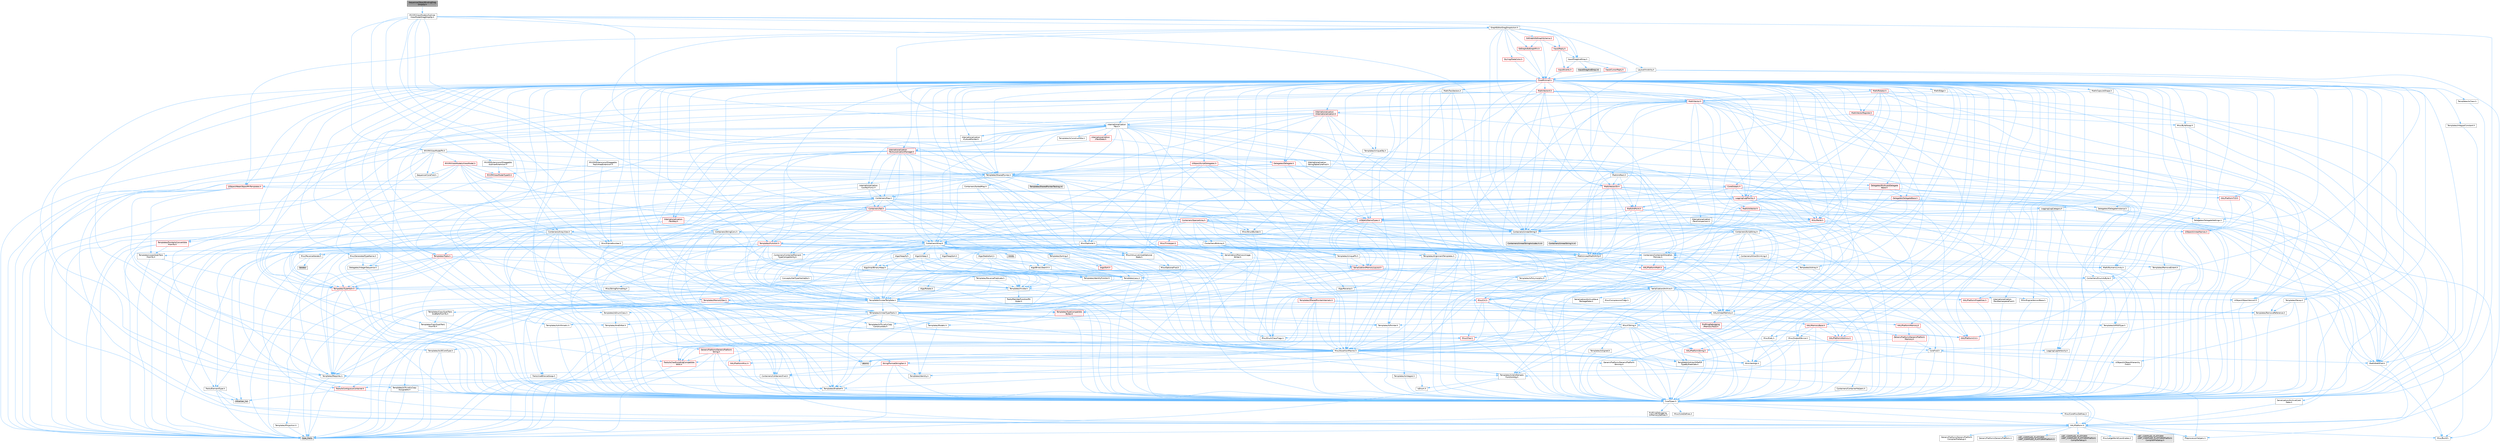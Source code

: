 digraph "SequencerObjectBindingDragDropOp.h"
{
 // INTERACTIVE_SVG=YES
 // LATEX_PDF_SIZE
  bgcolor="transparent";
  edge [fontname=Helvetica,fontsize=10,labelfontname=Helvetica,labelfontsize=10];
  node [fontname=Helvetica,fontsize=10,shape=box,height=0.2,width=0.4];
  Node1 [id="Node000001",label="SequencerObjectBindingDrag\lDropOp.h",height=0.2,width=0.4,color="gray40", fillcolor="grey60", style="filled", fontcolor="black",tooltip=" "];
  Node1 -> Node2 [id="edge1_Node000001_Node000002",color="steelblue1",style="solid",tooltip=" "];
  Node2 [id="Node000002",label="MVVM/ViewModels/Outliner\lViewModelDragDropOp.h",height=0.2,width=0.4,color="grey40", fillcolor="white", style="filled",URL="$d5/d01/OutlinerViewModelDragDropOp_8h.html",tooltip=" "];
  Node2 -> Node3 [id="edge2_Node000002_Node000003",color="steelblue1",style="solid",tooltip=" "];
  Node3 [id="Node000003",label="Containers/Array.h",height=0.2,width=0.4,color="grey40", fillcolor="white", style="filled",URL="$df/dd0/Array_8h.html",tooltip=" "];
  Node3 -> Node4 [id="edge3_Node000003_Node000004",color="steelblue1",style="solid",tooltip=" "];
  Node4 [id="Node000004",label="CoreTypes.h",height=0.2,width=0.4,color="grey40", fillcolor="white", style="filled",URL="$dc/dec/CoreTypes_8h.html",tooltip=" "];
  Node4 -> Node5 [id="edge4_Node000004_Node000005",color="steelblue1",style="solid",tooltip=" "];
  Node5 [id="Node000005",label="HAL/Platform.h",height=0.2,width=0.4,color="grey40", fillcolor="white", style="filled",URL="$d9/dd0/Platform_8h.html",tooltip=" "];
  Node5 -> Node6 [id="edge5_Node000005_Node000006",color="steelblue1",style="solid",tooltip=" "];
  Node6 [id="Node000006",label="Misc/Build.h",height=0.2,width=0.4,color="grey40", fillcolor="white", style="filled",URL="$d3/dbb/Build_8h.html",tooltip=" "];
  Node5 -> Node7 [id="edge6_Node000005_Node000007",color="steelblue1",style="solid",tooltip=" "];
  Node7 [id="Node000007",label="Misc/LargeWorldCoordinates.h",height=0.2,width=0.4,color="grey40", fillcolor="white", style="filled",URL="$d2/dcb/LargeWorldCoordinates_8h.html",tooltip=" "];
  Node5 -> Node8 [id="edge7_Node000005_Node000008",color="steelblue1",style="solid",tooltip=" "];
  Node8 [id="Node000008",label="type_traits",height=0.2,width=0.4,color="grey60", fillcolor="#E0E0E0", style="filled",tooltip=" "];
  Node5 -> Node9 [id="edge8_Node000005_Node000009",color="steelblue1",style="solid",tooltip=" "];
  Node9 [id="Node000009",label="PreprocessorHelpers.h",height=0.2,width=0.4,color="grey40", fillcolor="white", style="filled",URL="$db/ddb/PreprocessorHelpers_8h.html",tooltip=" "];
  Node5 -> Node10 [id="edge9_Node000005_Node000010",color="steelblue1",style="solid",tooltip=" "];
  Node10 [id="Node000010",label="UBT_COMPILED_PLATFORM\l/UBT_COMPILED_PLATFORMPlatform\lCompilerPreSetup.h",height=0.2,width=0.4,color="grey60", fillcolor="#E0E0E0", style="filled",tooltip=" "];
  Node5 -> Node11 [id="edge10_Node000005_Node000011",color="steelblue1",style="solid",tooltip=" "];
  Node11 [id="Node000011",label="GenericPlatform/GenericPlatform\lCompilerPreSetup.h",height=0.2,width=0.4,color="grey40", fillcolor="white", style="filled",URL="$d9/dc8/GenericPlatformCompilerPreSetup_8h.html",tooltip=" "];
  Node5 -> Node12 [id="edge11_Node000005_Node000012",color="steelblue1",style="solid",tooltip=" "];
  Node12 [id="Node000012",label="GenericPlatform/GenericPlatform.h",height=0.2,width=0.4,color="grey40", fillcolor="white", style="filled",URL="$d6/d84/GenericPlatform_8h.html",tooltip=" "];
  Node5 -> Node13 [id="edge12_Node000005_Node000013",color="steelblue1",style="solid",tooltip=" "];
  Node13 [id="Node000013",label="UBT_COMPILED_PLATFORM\l/UBT_COMPILED_PLATFORMPlatform.h",height=0.2,width=0.4,color="grey60", fillcolor="#E0E0E0", style="filled",tooltip=" "];
  Node5 -> Node14 [id="edge13_Node000005_Node000014",color="steelblue1",style="solid",tooltip=" "];
  Node14 [id="Node000014",label="UBT_COMPILED_PLATFORM\l/UBT_COMPILED_PLATFORMPlatform\lCompilerSetup.h",height=0.2,width=0.4,color="grey60", fillcolor="#E0E0E0", style="filled",tooltip=" "];
  Node4 -> Node15 [id="edge14_Node000004_Node000015",color="steelblue1",style="solid",tooltip=" "];
  Node15 [id="Node000015",label="ProfilingDebugging\l/UMemoryDefines.h",height=0.2,width=0.4,color="grey40", fillcolor="white", style="filled",URL="$d2/da2/UMemoryDefines_8h.html",tooltip=" "];
  Node4 -> Node16 [id="edge15_Node000004_Node000016",color="steelblue1",style="solid",tooltip=" "];
  Node16 [id="Node000016",label="Misc/CoreMiscDefines.h",height=0.2,width=0.4,color="grey40", fillcolor="white", style="filled",URL="$da/d38/CoreMiscDefines_8h.html",tooltip=" "];
  Node16 -> Node5 [id="edge16_Node000016_Node000005",color="steelblue1",style="solid",tooltip=" "];
  Node16 -> Node9 [id="edge17_Node000016_Node000009",color="steelblue1",style="solid",tooltip=" "];
  Node4 -> Node17 [id="edge18_Node000004_Node000017",color="steelblue1",style="solid",tooltip=" "];
  Node17 [id="Node000017",label="Misc/CoreDefines.h",height=0.2,width=0.4,color="grey40", fillcolor="white", style="filled",URL="$d3/dd2/CoreDefines_8h.html",tooltip=" "];
  Node3 -> Node18 [id="edge19_Node000003_Node000018",color="steelblue1",style="solid",tooltip=" "];
  Node18 [id="Node000018",label="Misc/AssertionMacros.h",height=0.2,width=0.4,color="grey40", fillcolor="white", style="filled",URL="$d0/dfa/AssertionMacros_8h.html",tooltip=" "];
  Node18 -> Node4 [id="edge20_Node000018_Node000004",color="steelblue1",style="solid",tooltip=" "];
  Node18 -> Node5 [id="edge21_Node000018_Node000005",color="steelblue1",style="solid",tooltip=" "];
  Node18 -> Node19 [id="edge22_Node000018_Node000019",color="steelblue1",style="solid",tooltip=" "];
  Node19 [id="Node000019",label="HAL/PlatformMisc.h",height=0.2,width=0.4,color="red", fillcolor="#FFF0F0", style="filled",URL="$d0/df5/PlatformMisc_8h.html",tooltip=" "];
  Node19 -> Node4 [id="edge23_Node000019_Node000004",color="steelblue1",style="solid",tooltip=" "];
  Node18 -> Node9 [id="edge24_Node000018_Node000009",color="steelblue1",style="solid",tooltip=" "];
  Node18 -> Node55 [id="edge25_Node000018_Node000055",color="steelblue1",style="solid",tooltip=" "];
  Node55 [id="Node000055",label="Templates/EnableIf.h",height=0.2,width=0.4,color="grey40", fillcolor="white", style="filled",URL="$d7/d60/EnableIf_8h.html",tooltip=" "];
  Node55 -> Node4 [id="edge26_Node000055_Node000004",color="steelblue1",style="solid",tooltip=" "];
  Node18 -> Node56 [id="edge27_Node000018_Node000056",color="steelblue1",style="solid",tooltip=" "];
  Node56 [id="Node000056",label="Templates/IsArrayOrRefOf\lTypeByPredicate.h",height=0.2,width=0.4,color="grey40", fillcolor="white", style="filled",URL="$d6/da1/IsArrayOrRefOfTypeByPredicate_8h.html",tooltip=" "];
  Node56 -> Node4 [id="edge28_Node000056_Node000004",color="steelblue1",style="solid",tooltip=" "];
  Node18 -> Node57 [id="edge29_Node000018_Node000057",color="steelblue1",style="solid",tooltip=" "];
  Node57 [id="Node000057",label="Templates/IsValidVariadic\lFunctionArg.h",height=0.2,width=0.4,color="grey40", fillcolor="white", style="filled",URL="$d0/dc8/IsValidVariadicFunctionArg_8h.html",tooltip=" "];
  Node57 -> Node4 [id="edge30_Node000057_Node000004",color="steelblue1",style="solid",tooltip=" "];
  Node57 -> Node58 [id="edge31_Node000057_Node000058",color="steelblue1",style="solid",tooltip=" "];
  Node58 [id="Node000058",label="IsEnum.h",height=0.2,width=0.4,color="grey40", fillcolor="white", style="filled",URL="$d4/de5/IsEnum_8h.html",tooltip=" "];
  Node57 -> Node8 [id="edge32_Node000057_Node000008",color="steelblue1",style="solid",tooltip=" "];
  Node18 -> Node59 [id="edge33_Node000018_Node000059",color="steelblue1",style="solid",tooltip=" "];
  Node59 [id="Node000059",label="Traits/IsCharEncodingCompatible\lWith.h",height=0.2,width=0.4,color="red", fillcolor="#FFF0F0", style="filled",URL="$df/dd1/IsCharEncodingCompatibleWith_8h.html",tooltip=" "];
  Node59 -> Node8 [id="edge34_Node000059_Node000008",color="steelblue1",style="solid",tooltip=" "];
  Node18 -> Node61 [id="edge35_Node000018_Node000061",color="steelblue1",style="solid",tooltip=" "];
  Node61 [id="Node000061",label="Misc/VarArgs.h",height=0.2,width=0.4,color="grey40", fillcolor="white", style="filled",URL="$d5/d6f/VarArgs_8h.html",tooltip=" "];
  Node61 -> Node4 [id="edge36_Node000061_Node000004",color="steelblue1",style="solid",tooltip=" "];
  Node18 -> Node62 [id="edge37_Node000018_Node000062",color="steelblue1",style="solid",tooltip=" "];
  Node62 [id="Node000062",label="String/FormatStringSan.h",height=0.2,width=0.4,color="red", fillcolor="#FFF0F0", style="filled",URL="$d3/d8b/FormatStringSan_8h.html",tooltip=" "];
  Node62 -> Node8 [id="edge38_Node000062_Node000008",color="steelblue1",style="solid",tooltip=" "];
  Node62 -> Node4 [id="edge39_Node000062_Node000004",color="steelblue1",style="solid",tooltip=" "];
  Node62 -> Node63 [id="edge40_Node000062_Node000063",color="steelblue1",style="solid",tooltip=" "];
  Node63 [id="Node000063",label="Templates/Requires.h",height=0.2,width=0.4,color="grey40", fillcolor="white", style="filled",URL="$dc/d96/Requires_8h.html",tooltip=" "];
  Node63 -> Node55 [id="edge41_Node000063_Node000055",color="steelblue1",style="solid",tooltip=" "];
  Node63 -> Node8 [id="edge42_Node000063_Node000008",color="steelblue1",style="solid",tooltip=" "];
  Node62 -> Node64 [id="edge43_Node000062_Node000064",color="steelblue1",style="solid",tooltip=" "];
  Node64 [id="Node000064",label="Templates/Identity.h",height=0.2,width=0.4,color="grey40", fillcolor="white", style="filled",URL="$d0/dd5/Identity_8h.html",tooltip=" "];
  Node62 -> Node57 [id="edge44_Node000062_Node000057",color="steelblue1",style="solid",tooltip=" "];
  Node62 -> Node27 [id="edge45_Node000062_Node000027",color="steelblue1",style="solid",tooltip=" "];
  Node27 [id="Node000027",label="Containers/ContainersFwd.h",height=0.2,width=0.4,color="grey40", fillcolor="white", style="filled",URL="$d4/d0a/ContainersFwd_8h.html",tooltip=" "];
  Node27 -> Node5 [id="edge46_Node000027_Node000005",color="steelblue1",style="solid",tooltip=" "];
  Node27 -> Node4 [id="edge47_Node000027_Node000004",color="steelblue1",style="solid",tooltip=" "];
  Node27 -> Node24 [id="edge48_Node000027_Node000024",color="steelblue1",style="solid",tooltip=" "];
  Node24 [id="Node000024",label="Traits/IsContiguousContainer.h",height=0.2,width=0.4,color="red", fillcolor="#FFF0F0", style="filled",URL="$d5/d3c/IsContiguousContainer_8h.html",tooltip=" "];
  Node24 -> Node4 [id="edge49_Node000024_Node000004",color="steelblue1",style="solid",tooltip=" "];
  Node24 -> Node23 [id="edge50_Node000024_Node000023",color="steelblue1",style="solid",tooltip=" "];
  Node23 [id="Node000023",label="initializer_list",height=0.2,width=0.4,color="grey60", fillcolor="#E0E0E0", style="filled",tooltip=" "];
  Node18 -> Node68 [id="edge51_Node000018_Node000068",color="steelblue1",style="solid",tooltip=" "];
  Node68 [id="Node000068",label="atomic",height=0.2,width=0.4,color="grey60", fillcolor="#E0E0E0", style="filled",tooltip=" "];
  Node3 -> Node69 [id="edge52_Node000003_Node000069",color="steelblue1",style="solid",tooltip=" "];
  Node69 [id="Node000069",label="Misc/IntrusiveUnsetOptional\lState.h",height=0.2,width=0.4,color="grey40", fillcolor="white", style="filled",URL="$d2/d0a/IntrusiveUnsetOptionalState_8h.html",tooltip=" "];
  Node69 -> Node70 [id="edge53_Node000069_Node000070",color="steelblue1",style="solid",tooltip=" "];
  Node70 [id="Node000070",label="Misc/OptionalFwd.h",height=0.2,width=0.4,color="grey40", fillcolor="white", style="filled",URL="$dc/d50/OptionalFwd_8h.html",tooltip=" "];
  Node3 -> Node71 [id="edge54_Node000003_Node000071",color="steelblue1",style="solid",tooltip=" "];
  Node71 [id="Node000071",label="Misc/ReverseIterate.h",height=0.2,width=0.4,color="grey40", fillcolor="white", style="filled",URL="$db/de3/ReverseIterate_8h.html",tooltip=" "];
  Node71 -> Node5 [id="edge55_Node000071_Node000005",color="steelblue1",style="solid",tooltip=" "];
  Node71 -> Node72 [id="edge56_Node000071_Node000072",color="steelblue1",style="solid",tooltip=" "];
  Node72 [id="Node000072",label="iterator",height=0.2,width=0.4,color="grey60", fillcolor="#E0E0E0", style="filled",tooltip=" "];
  Node3 -> Node73 [id="edge57_Node000003_Node000073",color="steelblue1",style="solid",tooltip=" "];
  Node73 [id="Node000073",label="HAL/UnrealMemory.h",height=0.2,width=0.4,color="grey40", fillcolor="white", style="filled",URL="$d9/d96/UnrealMemory_8h.html",tooltip=" "];
  Node73 -> Node4 [id="edge58_Node000073_Node000004",color="steelblue1",style="solid",tooltip=" "];
  Node73 -> Node74 [id="edge59_Node000073_Node000074",color="steelblue1",style="solid",tooltip=" "];
  Node74 [id="Node000074",label="GenericPlatform/GenericPlatform\lMemory.h",height=0.2,width=0.4,color="red", fillcolor="#FFF0F0", style="filled",URL="$dd/d22/GenericPlatformMemory_8h.html",tooltip=" "];
  Node74 -> Node26 [id="edge60_Node000074_Node000026",color="steelblue1",style="solid",tooltip=" "];
  Node26 [id="Node000026",label="CoreFwd.h",height=0.2,width=0.4,color="grey40", fillcolor="white", style="filled",URL="$d1/d1e/CoreFwd_8h.html",tooltip=" "];
  Node26 -> Node4 [id="edge61_Node000026_Node000004",color="steelblue1",style="solid",tooltip=" "];
  Node26 -> Node27 [id="edge62_Node000026_Node000027",color="steelblue1",style="solid",tooltip=" "];
  Node26 -> Node28 [id="edge63_Node000026_Node000028",color="steelblue1",style="solid",tooltip=" "];
  Node28 [id="Node000028",label="Math/MathFwd.h",height=0.2,width=0.4,color="grey40", fillcolor="white", style="filled",URL="$d2/d10/MathFwd_8h.html",tooltip=" "];
  Node28 -> Node5 [id="edge64_Node000028_Node000005",color="steelblue1",style="solid",tooltip=" "];
  Node26 -> Node29 [id="edge65_Node000026_Node000029",color="steelblue1",style="solid",tooltip=" "];
  Node29 [id="Node000029",label="UObject/UObjectHierarchy\lFwd.h",height=0.2,width=0.4,color="grey40", fillcolor="white", style="filled",URL="$d3/d13/UObjectHierarchyFwd_8h.html",tooltip=" "];
  Node74 -> Node4 [id="edge66_Node000074_Node000004",color="steelblue1",style="solid",tooltip=" "];
  Node74 -> Node75 [id="edge67_Node000074_Node000075",color="steelblue1",style="solid",tooltip=" "];
  Node75 [id="Node000075",label="HAL/PlatformString.h",height=0.2,width=0.4,color="red", fillcolor="#FFF0F0", style="filled",URL="$db/db5/PlatformString_8h.html",tooltip=" "];
  Node75 -> Node4 [id="edge68_Node000075_Node000004",color="steelblue1",style="solid",tooltip=" "];
  Node73 -> Node77 [id="edge69_Node000073_Node000077",color="steelblue1",style="solid",tooltip=" "];
  Node77 [id="Node000077",label="HAL/MemoryBase.h",height=0.2,width=0.4,color="red", fillcolor="#FFF0F0", style="filled",URL="$d6/d9f/MemoryBase_8h.html",tooltip=" "];
  Node77 -> Node4 [id="edge70_Node000077_Node000004",color="steelblue1",style="solid",tooltip=" "];
  Node77 -> Node48 [id="edge71_Node000077_Node000048",color="steelblue1",style="solid",tooltip=" "];
  Node48 [id="Node000048",label="HAL/PlatformAtomics.h",height=0.2,width=0.4,color="red", fillcolor="#FFF0F0", style="filled",URL="$d3/d36/PlatformAtomics_8h.html",tooltip=" "];
  Node48 -> Node4 [id="edge72_Node000048_Node000004",color="steelblue1",style="solid",tooltip=" "];
  Node77 -> Node31 [id="edge73_Node000077_Node000031",color="steelblue1",style="solid",tooltip=" "];
  Node31 [id="Node000031",label="HAL/PlatformCrt.h",height=0.2,width=0.4,color="red", fillcolor="#FFF0F0", style="filled",URL="$d8/d75/PlatformCrt_8h.html",tooltip=" "];
  Node77 -> Node78 [id="edge74_Node000077_Node000078",color="steelblue1",style="solid",tooltip=" "];
  Node78 [id="Node000078",label="Misc/Exec.h",height=0.2,width=0.4,color="grey40", fillcolor="white", style="filled",URL="$de/ddb/Exec_8h.html",tooltip=" "];
  Node78 -> Node4 [id="edge75_Node000078_Node000004",color="steelblue1",style="solid",tooltip=" "];
  Node78 -> Node18 [id="edge76_Node000078_Node000018",color="steelblue1",style="solid",tooltip=" "];
  Node77 -> Node79 [id="edge77_Node000077_Node000079",color="steelblue1",style="solid",tooltip=" "];
  Node79 [id="Node000079",label="Misc/OutputDevice.h",height=0.2,width=0.4,color="grey40", fillcolor="white", style="filled",URL="$d7/d32/OutputDevice_8h.html",tooltip=" "];
  Node79 -> Node26 [id="edge78_Node000079_Node000026",color="steelblue1",style="solid",tooltip=" "];
  Node79 -> Node4 [id="edge79_Node000079_Node000004",color="steelblue1",style="solid",tooltip=" "];
  Node79 -> Node80 [id="edge80_Node000079_Node000080",color="steelblue1",style="solid",tooltip=" "];
  Node80 [id="Node000080",label="Logging/LogVerbosity.h",height=0.2,width=0.4,color="grey40", fillcolor="white", style="filled",URL="$d2/d8f/LogVerbosity_8h.html",tooltip=" "];
  Node80 -> Node4 [id="edge81_Node000080_Node000004",color="steelblue1",style="solid",tooltip=" "];
  Node79 -> Node61 [id="edge82_Node000079_Node000061",color="steelblue1",style="solid",tooltip=" "];
  Node79 -> Node56 [id="edge83_Node000079_Node000056",color="steelblue1",style="solid",tooltip=" "];
  Node79 -> Node57 [id="edge84_Node000079_Node000057",color="steelblue1",style="solid",tooltip=" "];
  Node79 -> Node59 [id="edge85_Node000079_Node000059",color="steelblue1",style="solid",tooltip=" "];
  Node73 -> Node90 [id="edge86_Node000073_Node000090",color="steelblue1",style="solid",tooltip=" "];
  Node90 [id="Node000090",label="HAL/PlatformMemory.h",height=0.2,width=0.4,color="red", fillcolor="#FFF0F0", style="filled",URL="$de/d68/PlatformMemory_8h.html",tooltip=" "];
  Node90 -> Node4 [id="edge87_Node000090_Node000004",color="steelblue1",style="solid",tooltip=" "];
  Node90 -> Node74 [id="edge88_Node000090_Node000074",color="steelblue1",style="solid",tooltip=" "];
  Node73 -> Node92 [id="edge89_Node000073_Node000092",color="steelblue1",style="solid",tooltip=" "];
  Node92 [id="Node000092",label="ProfilingDebugging\l/MemoryTrace.h",height=0.2,width=0.4,color="red", fillcolor="#FFF0F0", style="filled",URL="$da/dd7/MemoryTrace_8h.html",tooltip=" "];
  Node92 -> Node5 [id="edge90_Node000092_Node000005",color="steelblue1",style="solid",tooltip=" "];
  Node92 -> Node43 [id="edge91_Node000092_Node000043",color="steelblue1",style="solid",tooltip=" "];
  Node43 [id="Node000043",label="Misc/EnumClassFlags.h",height=0.2,width=0.4,color="grey40", fillcolor="white", style="filled",URL="$d8/de7/EnumClassFlags_8h.html",tooltip=" "];
  Node73 -> Node93 [id="edge92_Node000073_Node000093",color="steelblue1",style="solid",tooltip=" "];
  Node93 [id="Node000093",label="Templates/IsPointer.h",height=0.2,width=0.4,color="grey40", fillcolor="white", style="filled",URL="$d7/d05/IsPointer_8h.html",tooltip=" "];
  Node93 -> Node4 [id="edge93_Node000093_Node000004",color="steelblue1",style="solid",tooltip=" "];
  Node3 -> Node94 [id="edge94_Node000003_Node000094",color="steelblue1",style="solid",tooltip=" "];
  Node94 [id="Node000094",label="Templates/UnrealTypeTraits.h",height=0.2,width=0.4,color="grey40", fillcolor="white", style="filled",URL="$d2/d2d/UnrealTypeTraits_8h.html",tooltip=" "];
  Node94 -> Node4 [id="edge95_Node000094_Node000004",color="steelblue1",style="solid",tooltip=" "];
  Node94 -> Node93 [id="edge96_Node000094_Node000093",color="steelblue1",style="solid",tooltip=" "];
  Node94 -> Node18 [id="edge97_Node000094_Node000018",color="steelblue1",style="solid",tooltip=" "];
  Node94 -> Node86 [id="edge98_Node000094_Node000086",color="steelblue1",style="solid",tooltip=" "];
  Node86 [id="Node000086",label="Templates/AndOrNot.h",height=0.2,width=0.4,color="grey40", fillcolor="white", style="filled",URL="$db/d0a/AndOrNot_8h.html",tooltip=" "];
  Node86 -> Node4 [id="edge99_Node000086_Node000004",color="steelblue1",style="solid",tooltip=" "];
  Node94 -> Node55 [id="edge100_Node000094_Node000055",color="steelblue1",style="solid",tooltip=" "];
  Node94 -> Node95 [id="edge101_Node000094_Node000095",color="steelblue1",style="solid",tooltip=" "];
  Node95 [id="Node000095",label="Templates/IsArithmetic.h",height=0.2,width=0.4,color="grey40", fillcolor="white", style="filled",URL="$d2/d5d/IsArithmetic_8h.html",tooltip=" "];
  Node95 -> Node4 [id="edge102_Node000095_Node000004",color="steelblue1",style="solid",tooltip=" "];
  Node94 -> Node58 [id="edge103_Node000094_Node000058",color="steelblue1",style="solid",tooltip=" "];
  Node94 -> Node96 [id="edge104_Node000094_Node000096",color="steelblue1",style="solid",tooltip=" "];
  Node96 [id="Node000096",label="Templates/Models.h",height=0.2,width=0.4,color="grey40", fillcolor="white", style="filled",URL="$d3/d0c/Models_8h.html",tooltip=" "];
  Node96 -> Node64 [id="edge105_Node000096_Node000064",color="steelblue1",style="solid",tooltip=" "];
  Node94 -> Node97 [id="edge106_Node000094_Node000097",color="steelblue1",style="solid",tooltip=" "];
  Node97 [id="Node000097",label="Templates/IsPODType.h",height=0.2,width=0.4,color="grey40", fillcolor="white", style="filled",URL="$d7/db1/IsPODType_8h.html",tooltip=" "];
  Node97 -> Node4 [id="edge107_Node000097_Node000004",color="steelblue1",style="solid",tooltip=" "];
  Node94 -> Node98 [id="edge108_Node000094_Node000098",color="steelblue1",style="solid",tooltip=" "];
  Node98 [id="Node000098",label="Templates/IsUECoreType.h",height=0.2,width=0.4,color="grey40", fillcolor="white", style="filled",URL="$d1/db8/IsUECoreType_8h.html",tooltip=" "];
  Node98 -> Node4 [id="edge109_Node000098_Node000004",color="steelblue1",style="solid",tooltip=" "];
  Node98 -> Node8 [id="edge110_Node000098_Node000008",color="steelblue1",style="solid",tooltip=" "];
  Node94 -> Node87 [id="edge111_Node000094_Node000087",color="steelblue1",style="solid",tooltip=" "];
  Node87 [id="Node000087",label="Templates/IsTriviallyCopy\lConstructible.h",height=0.2,width=0.4,color="grey40", fillcolor="white", style="filled",URL="$d3/d78/IsTriviallyCopyConstructible_8h.html",tooltip=" "];
  Node87 -> Node4 [id="edge112_Node000087_Node000004",color="steelblue1",style="solid",tooltip=" "];
  Node87 -> Node8 [id="edge113_Node000087_Node000008",color="steelblue1",style="solid",tooltip=" "];
  Node3 -> Node99 [id="edge114_Node000003_Node000099",color="steelblue1",style="solid",tooltip=" "];
  Node99 [id="Node000099",label="Templates/UnrealTemplate.h",height=0.2,width=0.4,color="grey40", fillcolor="white", style="filled",URL="$d4/d24/UnrealTemplate_8h.html",tooltip=" "];
  Node99 -> Node4 [id="edge115_Node000099_Node000004",color="steelblue1",style="solid",tooltip=" "];
  Node99 -> Node93 [id="edge116_Node000099_Node000093",color="steelblue1",style="solid",tooltip=" "];
  Node99 -> Node73 [id="edge117_Node000099_Node000073",color="steelblue1",style="solid",tooltip=" "];
  Node99 -> Node100 [id="edge118_Node000099_Node000100",color="steelblue1",style="solid",tooltip=" "];
  Node100 [id="Node000100",label="Templates/CopyQualifiers\lAndRefsFromTo.h",height=0.2,width=0.4,color="grey40", fillcolor="white", style="filled",URL="$d3/db3/CopyQualifiersAndRefsFromTo_8h.html",tooltip=" "];
  Node100 -> Node101 [id="edge119_Node000100_Node000101",color="steelblue1",style="solid",tooltip=" "];
  Node101 [id="Node000101",label="Templates/CopyQualifiers\lFromTo.h",height=0.2,width=0.4,color="grey40", fillcolor="white", style="filled",URL="$d5/db4/CopyQualifiersFromTo_8h.html",tooltip=" "];
  Node99 -> Node94 [id="edge120_Node000099_Node000094",color="steelblue1",style="solid",tooltip=" "];
  Node99 -> Node102 [id="edge121_Node000099_Node000102",color="steelblue1",style="solid",tooltip=" "];
  Node102 [id="Node000102",label="Templates/RemoveReference.h",height=0.2,width=0.4,color="grey40", fillcolor="white", style="filled",URL="$da/dbe/RemoveReference_8h.html",tooltip=" "];
  Node102 -> Node4 [id="edge122_Node000102_Node000004",color="steelblue1",style="solid",tooltip=" "];
  Node99 -> Node63 [id="edge123_Node000099_Node000063",color="steelblue1",style="solid",tooltip=" "];
  Node99 -> Node103 [id="edge124_Node000099_Node000103",color="steelblue1",style="solid",tooltip=" "];
  Node103 [id="Node000103",label="Templates/TypeCompatible\lBytes.h",height=0.2,width=0.4,color="red", fillcolor="#FFF0F0", style="filled",URL="$df/d0a/TypeCompatibleBytes_8h.html",tooltip=" "];
  Node103 -> Node4 [id="edge125_Node000103_Node000004",color="steelblue1",style="solid",tooltip=" "];
  Node103 -> Node8 [id="edge126_Node000103_Node000008",color="steelblue1",style="solid",tooltip=" "];
  Node99 -> Node64 [id="edge127_Node000099_Node000064",color="steelblue1",style="solid",tooltip=" "];
  Node99 -> Node24 [id="edge128_Node000099_Node000024",color="steelblue1",style="solid",tooltip=" "];
  Node99 -> Node104 [id="edge129_Node000099_Node000104",color="steelblue1",style="solid",tooltip=" "];
  Node104 [id="Node000104",label="Traits/UseBitwiseSwap.h",height=0.2,width=0.4,color="grey40", fillcolor="white", style="filled",URL="$db/df3/UseBitwiseSwap_8h.html",tooltip=" "];
  Node104 -> Node4 [id="edge130_Node000104_Node000004",color="steelblue1",style="solid",tooltip=" "];
  Node104 -> Node8 [id="edge131_Node000104_Node000008",color="steelblue1",style="solid",tooltip=" "];
  Node99 -> Node8 [id="edge132_Node000099_Node000008",color="steelblue1",style="solid",tooltip=" "];
  Node3 -> Node105 [id="edge133_Node000003_Node000105",color="steelblue1",style="solid",tooltip=" "];
  Node105 [id="Node000105",label="Containers/AllowShrinking.h",height=0.2,width=0.4,color="grey40", fillcolor="white", style="filled",URL="$d7/d1a/AllowShrinking_8h.html",tooltip=" "];
  Node105 -> Node4 [id="edge134_Node000105_Node000004",color="steelblue1",style="solid",tooltip=" "];
  Node3 -> Node106 [id="edge135_Node000003_Node000106",color="steelblue1",style="solid",tooltip=" "];
  Node106 [id="Node000106",label="Containers/ContainerAllocation\lPolicies.h",height=0.2,width=0.4,color="grey40", fillcolor="white", style="filled",URL="$d7/dff/ContainerAllocationPolicies_8h.html",tooltip=" "];
  Node106 -> Node4 [id="edge136_Node000106_Node000004",color="steelblue1",style="solid",tooltip=" "];
  Node106 -> Node107 [id="edge137_Node000106_Node000107",color="steelblue1",style="solid",tooltip=" "];
  Node107 [id="Node000107",label="Containers/ContainerHelpers.h",height=0.2,width=0.4,color="grey40", fillcolor="white", style="filled",URL="$d7/d33/ContainerHelpers_8h.html",tooltip=" "];
  Node107 -> Node4 [id="edge138_Node000107_Node000004",color="steelblue1",style="solid",tooltip=" "];
  Node106 -> Node106 [id="edge139_Node000106_Node000106",color="steelblue1",style="solid",tooltip=" "];
  Node106 -> Node108 [id="edge140_Node000106_Node000108",color="steelblue1",style="solid",tooltip=" "];
  Node108 [id="Node000108",label="HAL/PlatformMath.h",height=0.2,width=0.4,color="red", fillcolor="#FFF0F0", style="filled",URL="$dc/d53/PlatformMath_8h.html",tooltip=" "];
  Node108 -> Node4 [id="edge141_Node000108_Node000004",color="steelblue1",style="solid",tooltip=" "];
  Node106 -> Node73 [id="edge142_Node000106_Node000073",color="steelblue1",style="solid",tooltip=" "];
  Node106 -> Node41 [id="edge143_Node000106_Node000041",color="steelblue1",style="solid",tooltip=" "];
  Node41 [id="Node000041",label="Math/NumericLimits.h",height=0.2,width=0.4,color="grey40", fillcolor="white", style="filled",URL="$df/d1b/NumericLimits_8h.html",tooltip=" "];
  Node41 -> Node4 [id="edge144_Node000041_Node000004",color="steelblue1",style="solid",tooltip=" "];
  Node106 -> Node18 [id="edge145_Node000106_Node000018",color="steelblue1",style="solid",tooltip=" "];
  Node106 -> Node116 [id="edge146_Node000106_Node000116",color="steelblue1",style="solid",tooltip=" "];
  Node116 [id="Node000116",label="Templates/IsPolymorphic.h",height=0.2,width=0.4,color="grey40", fillcolor="white", style="filled",URL="$dc/d20/IsPolymorphic_8h.html",tooltip=" "];
  Node106 -> Node117 [id="edge147_Node000106_Node000117",color="steelblue1",style="solid",tooltip=" "];
  Node117 [id="Node000117",label="Templates/MemoryOps.h",height=0.2,width=0.4,color="red", fillcolor="#FFF0F0", style="filled",URL="$db/dea/MemoryOps_8h.html",tooltip=" "];
  Node117 -> Node4 [id="edge148_Node000117_Node000004",color="steelblue1",style="solid",tooltip=" "];
  Node117 -> Node73 [id="edge149_Node000117_Node000073",color="steelblue1",style="solid",tooltip=" "];
  Node117 -> Node88 [id="edge150_Node000117_Node000088",color="steelblue1",style="solid",tooltip=" "];
  Node88 [id="Node000088",label="Templates/IsTriviallyCopy\lAssignable.h",height=0.2,width=0.4,color="grey40", fillcolor="white", style="filled",URL="$d2/df2/IsTriviallyCopyAssignable_8h.html",tooltip=" "];
  Node88 -> Node4 [id="edge151_Node000088_Node000004",color="steelblue1",style="solid",tooltip=" "];
  Node88 -> Node8 [id="edge152_Node000088_Node000008",color="steelblue1",style="solid",tooltip=" "];
  Node117 -> Node87 [id="edge153_Node000117_Node000087",color="steelblue1",style="solid",tooltip=" "];
  Node117 -> Node63 [id="edge154_Node000117_Node000063",color="steelblue1",style="solid",tooltip=" "];
  Node117 -> Node94 [id="edge155_Node000117_Node000094",color="steelblue1",style="solid",tooltip=" "];
  Node117 -> Node104 [id="edge156_Node000117_Node000104",color="steelblue1",style="solid",tooltip=" "];
  Node117 -> Node8 [id="edge157_Node000117_Node000008",color="steelblue1",style="solid",tooltip=" "];
  Node106 -> Node103 [id="edge158_Node000106_Node000103",color="steelblue1",style="solid",tooltip=" "];
  Node106 -> Node8 [id="edge159_Node000106_Node000008",color="steelblue1",style="solid",tooltip=" "];
  Node3 -> Node118 [id="edge160_Node000003_Node000118",color="steelblue1",style="solid",tooltip=" "];
  Node118 [id="Node000118",label="Containers/ContainerElement\lTypeCompatibility.h",height=0.2,width=0.4,color="grey40", fillcolor="white", style="filled",URL="$df/ddf/ContainerElementTypeCompatibility_8h.html",tooltip=" "];
  Node118 -> Node4 [id="edge161_Node000118_Node000004",color="steelblue1",style="solid",tooltip=" "];
  Node118 -> Node94 [id="edge162_Node000118_Node000094",color="steelblue1",style="solid",tooltip=" "];
  Node3 -> Node119 [id="edge163_Node000003_Node000119",color="steelblue1",style="solid",tooltip=" "];
  Node119 [id="Node000119",label="Serialization/Archive.h",height=0.2,width=0.4,color="grey40", fillcolor="white", style="filled",URL="$d7/d3b/Archive_8h.html",tooltip=" "];
  Node119 -> Node26 [id="edge164_Node000119_Node000026",color="steelblue1",style="solid",tooltip=" "];
  Node119 -> Node4 [id="edge165_Node000119_Node000004",color="steelblue1",style="solid",tooltip=" "];
  Node119 -> Node120 [id="edge166_Node000119_Node000120",color="steelblue1",style="solid",tooltip=" "];
  Node120 [id="Node000120",label="HAL/PlatformProperties.h",height=0.2,width=0.4,color="red", fillcolor="#FFF0F0", style="filled",URL="$d9/db0/PlatformProperties_8h.html",tooltip=" "];
  Node120 -> Node4 [id="edge167_Node000120_Node000004",color="steelblue1",style="solid",tooltip=" "];
  Node119 -> Node123 [id="edge168_Node000119_Node000123",color="steelblue1",style="solid",tooltip=" "];
  Node123 [id="Node000123",label="Internationalization\l/TextNamespaceFwd.h",height=0.2,width=0.4,color="grey40", fillcolor="white", style="filled",URL="$d8/d97/TextNamespaceFwd_8h.html",tooltip=" "];
  Node123 -> Node4 [id="edge169_Node000123_Node000004",color="steelblue1",style="solid",tooltip=" "];
  Node119 -> Node28 [id="edge170_Node000119_Node000028",color="steelblue1",style="solid",tooltip=" "];
  Node119 -> Node18 [id="edge171_Node000119_Node000018",color="steelblue1",style="solid",tooltip=" "];
  Node119 -> Node6 [id="edge172_Node000119_Node000006",color="steelblue1",style="solid",tooltip=" "];
  Node119 -> Node42 [id="edge173_Node000119_Node000042",color="steelblue1",style="solid",tooltip=" "];
  Node42 [id="Node000042",label="Misc/CompressionFlags.h",height=0.2,width=0.4,color="grey40", fillcolor="white", style="filled",URL="$d9/d76/CompressionFlags_8h.html",tooltip=" "];
  Node119 -> Node124 [id="edge174_Node000119_Node000124",color="steelblue1",style="solid",tooltip=" "];
  Node124 [id="Node000124",label="Misc/EngineVersionBase.h",height=0.2,width=0.4,color="grey40", fillcolor="white", style="filled",URL="$d5/d2b/EngineVersionBase_8h.html",tooltip=" "];
  Node124 -> Node4 [id="edge175_Node000124_Node000004",color="steelblue1",style="solid",tooltip=" "];
  Node119 -> Node61 [id="edge176_Node000119_Node000061",color="steelblue1",style="solid",tooltip=" "];
  Node119 -> Node125 [id="edge177_Node000119_Node000125",color="steelblue1",style="solid",tooltip=" "];
  Node125 [id="Node000125",label="Serialization/ArchiveCook\lData.h",height=0.2,width=0.4,color="grey40", fillcolor="white", style="filled",URL="$dc/db6/ArchiveCookData_8h.html",tooltip=" "];
  Node125 -> Node5 [id="edge178_Node000125_Node000005",color="steelblue1",style="solid",tooltip=" "];
  Node119 -> Node126 [id="edge179_Node000119_Node000126",color="steelblue1",style="solid",tooltip=" "];
  Node126 [id="Node000126",label="Serialization/ArchiveSave\lPackageData.h",height=0.2,width=0.4,color="grey40", fillcolor="white", style="filled",URL="$d1/d37/ArchiveSavePackageData_8h.html",tooltip=" "];
  Node119 -> Node55 [id="edge180_Node000119_Node000055",color="steelblue1",style="solid",tooltip=" "];
  Node119 -> Node56 [id="edge181_Node000119_Node000056",color="steelblue1",style="solid",tooltip=" "];
  Node119 -> Node127 [id="edge182_Node000119_Node000127",color="steelblue1",style="solid",tooltip=" "];
  Node127 [id="Node000127",label="Templates/IsEnumClass.h",height=0.2,width=0.4,color="grey40", fillcolor="white", style="filled",URL="$d7/d15/IsEnumClass_8h.html",tooltip=" "];
  Node127 -> Node4 [id="edge183_Node000127_Node000004",color="steelblue1",style="solid",tooltip=" "];
  Node127 -> Node86 [id="edge184_Node000127_Node000086",color="steelblue1",style="solid",tooltip=" "];
  Node119 -> Node113 [id="edge185_Node000119_Node000113",color="steelblue1",style="solid",tooltip=" "];
  Node113 [id="Node000113",label="Templates/IsSigned.h",height=0.2,width=0.4,color="grey40", fillcolor="white", style="filled",URL="$d8/dd8/IsSigned_8h.html",tooltip=" "];
  Node113 -> Node4 [id="edge186_Node000113_Node000004",color="steelblue1",style="solid",tooltip=" "];
  Node119 -> Node57 [id="edge187_Node000119_Node000057",color="steelblue1",style="solid",tooltip=" "];
  Node119 -> Node99 [id="edge188_Node000119_Node000099",color="steelblue1",style="solid",tooltip=" "];
  Node119 -> Node59 [id="edge189_Node000119_Node000059",color="steelblue1",style="solid",tooltip=" "];
  Node119 -> Node128 [id="edge190_Node000119_Node000128",color="steelblue1",style="solid",tooltip=" "];
  Node128 [id="Node000128",label="UObject/ObjectVersion.h",height=0.2,width=0.4,color="grey40", fillcolor="white", style="filled",URL="$da/d63/ObjectVersion_8h.html",tooltip=" "];
  Node128 -> Node4 [id="edge191_Node000128_Node000004",color="steelblue1",style="solid",tooltip=" "];
  Node3 -> Node129 [id="edge192_Node000003_Node000129",color="steelblue1",style="solid",tooltip=" "];
  Node129 [id="Node000129",label="Serialization/MemoryImage\lWriter.h",height=0.2,width=0.4,color="grey40", fillcolor="white", style="filled",URL="$d0/d08/MemoryImageWriter_8h.html",tooltip=" "];
  Node129 -> Node4 [id="edge193_Node000129_Node000004",color="steelblue1",style="solid",tooltip=" "];
  Node129 -> Node130 [id="edge194_Node000129_Node000130",color="steelblue1",style="solid",tooltip=" "];
  Node130 [id="Node000130",label="Serialization/MemoryLayout.h",height=0.2,width=0.4,color="red", fillcolor="#FFF0F0", style="filled",URL="$d7/d66/MemoryLayout_8h.html",tooltip=" "];
  Node130 -> Node133 [id="edge195_Node000130_Node000133",color="steelblue1",style="solid",tooltip=" "];
  Node133 [id="Node000133",label="Containers/EnumAsByte.h",height=0.2,width=0.4,color="grey40", fillcolor="white", style="filled",URL="$d6/d9a/EnumAsByte_8h.html",tooltip=" "];
  Node133 -> Node4 [id="edge196_Node000133_Node000004",color="steelblue1",style="solid",tooltip=" "];
  Node133 -> Node97 [id="edge197_Node000133_Node000097",color="steelblue1",style="solid",tooltip=" "];
  Node133 -> Node134 [id="edge198_Node000133_Node000134",color="steelblue1",style="solid",tooltip=" "];
  Node134 [id="Node000134",label="Templates/TypeHash.h",height=0.2,width=0.4,color="red", fillcolor="#FFF0F0", style="filled",URL="$d1/d62/TypeHash_8h.html",tooltip=" "];
  Node134 -> Node4 [id="edge199_Node000134_Node000004",color="steelblue1",style="solid",tooltip=" "];
  Node134 -> Node63 [id="edge200_Node000134_Node000063",color="steelblue1",style="solid",tooltip=" "];
  Node134 -> Node135 [id="edge201_Node000134_Node000135",color="steelblue1",style="solid",tooltip=" "];
  Node135 [id="Node000135",label="Misc/Crc.h",height=0.2,width=0.4,color="red", fillcolor="#FFF0F0", style="filled",URL="$d4/dd2/Crc_8h.html",tooltip=" "];
  Node135 -> Node4 [id="edge202_Node000135_Node000004",color="steelblue1",style="solid",tooltip=" "];
  Node135 -> Node75 [id="edge203_Node000135_Node000075",color="steelblue1",style="solid",tooltip=" "];
  Node135 -> Node18 [id="edge204_Node000135_Node000018",color="steelblue1",style="solid",tooltip=" "];
  Node135 -> Node136 [id="edge205_Node000135_Node000136",color="steelblue1",style="solid",tooltip=" "];
  Node136 [id="Node000136",label="Misc/CString.h",height=0.2,width=0.4,color="grey40", fillcolor="white", style="filled",URL="$d2/d49/CString_8h.html",tooltip=" "];
  Node136 -> Node4 [id="edge206_Node000136_Node000004",color="steelblue1",style="solid",tooltip=" "];
  Node136 -> Node31 [id="edge207_Node000136_Node000031",color="steelblue1",style="solid",tooltip=" "];
  Node136 -> Node75 [id="edge208_Node000136_Node000075",color="steelblue1",style="solid",tooltip=" "];
  Node136 -> Node18 [id="edge209_Node000136_Node000018",color="steelblue1",style="solid",tooltip=" "];
  Node136 -> Node137 [id="edge210_Node000136_Node000137",color="steelblue1",style="solid",tooltip=" "];
  Node137 [id="Node000137",label="Misc/Char.h",height=0.2,width=0.4,color="red", fillcolor="#FFF0F0", style="filled",URL="$d0/d58/Char_8h.html",tooltip=" "];
  Node137 -> Node4 [id="edge211_Node000137_Node000004",color="steelblue1",style="solid",tooltip=" "];
  Node137 -> Node8 [id="edge212_Node000137_Node000008",color="steelblue1",style="solid",tooltip=" "];
  Node136 -> Node61 [id="edge213_Node000136_Node000061",color="steelblue1",style="solid",tooltip=" "];
  Node136 -> Node56 [id="edge214_Node000136_Node000056",color="steelblue1",style="solid",tooltip=" "];
  Node136 -> Node57 [id="edge215_Node000136_Node000057",color="steelblue1",style="solid",tooltip=" "];
  Node136 -> Node59 [id="edge216_Node000136_Node000059",color="steelblue1",style="solid",tooltip=" "];
  Node135 -> Node137 [id="edge217_Node000135_Node000137",color="steelblue1",style="solid",tooltip=" "];
  Node135 -> Node94 [id="edge218_Node000135_Node000094",color="steelblue1",style="solid",tooltip=" "];
  Node134 -> Node8 [id="edge219_Node000134_Node000008",color="steelblue1",style="solid",tooltip=" "];
  Node130 -> Node73 [id="edge220_Node000130_Node000073",color="steelblue1",style="solid",tooltip=" "];
  Node130 -> Node55 [id="edge221_Node000130_Node000055",color="steelblue1",style="solid",tooltip=" "];
  Node130 -> Node116 [id="edge222_Node000130_Node000116",color="steelblue1",style="solid",tooltip=" "];
  Node130 -> Node96 [id="edge223_Node000130_Node000096",color="steelblue1",style="solid",tooltip=" "];
  Node130 -> Node99 [id="edge224_Node000130_Node000099",color="steelblue1",style="solid",tooltip=" "];
  Node3 -> Node143 [id="edge225_Node000003_Node000143",color="steelblue1",style="solid",tooltip=" "];
  Node143 [id="Node000143",label="Algo/Heapify.h",height=0.2,width=0.4,color="grey40", fillcolor="white", style="filled",URL="$d0/d2a/Heapify_8h.html",tooltip=" "];
  Node143 -> Node144 [id="edge226_Node000143_Node000144",color="steelblue1",style="solid",tooltip=" "];
  Node144 [id="Node000144",label="Algo/Impl/BinaryHeap.h",height=0.2,width=0.4,color="grey40", fillcolor="white", style="filled",URL="$d7/da3/Algo_2Impl_2BinaryHeap_8h.html",tooltip=" "];
  Node144 -> Node145 [id="edge227_Node000144_Node000145",color="steelblue1",style="solid",tooltip=" "];
  Node145 [id="Node000145",label="Templates/Invoke.h",height=0.2,width=0.4,color="grey40", fillcolor="white", style="filled",URL="$d7/deb/Invoke_8h.html",tooltip=" "];
  Node145 -> Node4 [id="edge228_Node000145_Node000004",color="steelblue1",style="solid",tooltip=" "];
  Node145 -> Node146 [id="edge229_Node000145_Node000146",color="steelblue1",style="solid",tooltip=" "];
  Node146 [id="Node000146",label="Traits/MemberFunctionPtr\lOuter.h",height=0.2,width=0.4,color="grey40", fillcolor="white", style="filled",URL="$db/da7/MemberFunctionPtrOuter_8h.html",tooltip=" "];
  Node145 -> Node99 [id="edge230_Node000145_Node000099",color="steelblue1",style="solid",tooltip=" "];
  Node145 -> Node8 [id="edge231_Node000145_Node000008",color="steelblue1",style="solid",tooltip=" "];
  Node144 -> Node147 [id="edge232_Node000144_Node000147",color="steelblue1",style="solid",tooltip=" "];
  Node147 [id="Node000147",label="Templates/Projection.h",height=0.2,width=0.4,color="grey40", fillcolor="white", style="filled",URL="$d7/df0/Projection_8h.html",tooltip=" "];
  Node147 -> Node8 [id="edge233_Node000147_Node000008",color="steelblue1",style="solid",tooltip=" "];
  Node144 -> Node148 [id="edge234_Node000144_Node000148",color="steelblue1",style="solid",tooltip=" "];
  Node148 [id="Node000148",label="Templates/ReversePredicate.h",height=0.2,width=0.4,color="grey40", fillcolor="white", style="filled",URL="$d8/d28/ReversePredicate_8h.html",tooltip=" "];
  Node148 -> Node145 [id="edge235_Node000148_Node000145",color="steelblue1",style="solid",tooltip=" "];
  Node148 -> Node99 [id="edge236_Node000148_Node000099",color="steelblue1",style="solid",tooltip=" "];
  Node144 -> Node8 [id="edge237_Node000144_Node000008",color="steelblue1",style="solid",tooltip=" "];
  Node143 -> Node149 [id="edge238_Node000143_Node000149",color="steelblue1",style="solid",tooltip=" "];
  Node149 [id="Node000149",label="Templates/IdentityFunctor.h",height=0.2,width=0.4,color="grey40", fillcolor="white", style="filled",URL="$d7/d2e/IdentityFunctor_8h.html",tooltip=" "];
  Node149 -> Node5 [id="edge239_Node000149_Node000005",color="steelblue1",style="solid",tooltip=" "];
  Node143 -> Node145 [id="edge240_Node000143_Node000145",color="steelblue1",style="solid",tooltip=" "];
  Node143 -> Node150 [id="edge241_Node000143_Node000150",color="steelblue1",style="solid",tooltip=" "];
  Node150 [id="Node000150",label="Templates/Less.h",height=0.2,width=0.4,color="grey40", fillcolor="white", style="filled",URL="$de/dc8/Less_8h.html",tooltip=" "];
  Node150 -> Node4 [id="edge242_Node000150_Node000004",color="steelblue1",style="solid",tooltip=" "];
  Node150 -> Node99 [id="edge243_Node000150_Node000099",color="steelblue1",style="solid",tooltip=" "];
  Node143 -> Node99 [id="edge244_Node000143_Node000099",color="steelblue1",style="solid",tooltip=" "];
  Node3 -> Node151 [id="edge245_Node000003_Node000151",color="steelblue1",style="solid",tooltip=" "];
  Node151 [id="Node000151",label="Algo/HeapSort.h",height=0.2,width=0.4,color="grey40", fillcolor="white", style="filled",URL="$d3/d92/HeapSort_8h.html",tooltip=" "];
  Node151 -> Node144 [id="edge246_Node000151_Node000144",color="steelblue1",style="solid",tooltip=" "];
  Node151 -> Node149 [id="edge247_Node000151_Node000149",color="steelblue1",style="solid",tooltip=" "];
  Node151 -> Node150 [id="edge248_Node000151_Node000150",color="steelblue1",style="solid",tooltip=" "];
  Node151 -> Node99 [id="edge249_Node000151_Node000099",color="steelblue1",style="solid",tooltip=" "];
  Node3 -> Node152 [id="edge250_Node000003_Node000152",color="steelblue1",style="solid",tooltip=" "];
  Node152 [id="Node000152",label="Algo/IsHeap.h",height=0.2,width=0.4,color="grey40", fillcolor="white", style="filled",URL="$de/d32/IsHeap_8h.html",tooltip=" "];
  Node152 -> Node144 [id="edge251_Node000152_Node000144",color="steelblue1",style="solid",tooltip=" "];
  Node152 -> Node149 [id="edge252_Node000152_Node000149",color="steelblue1",style="solid",tooltip=" "];
  Node152 -> Node145 [id="edge253_Node000152_Node000145",color="steelblue1",style="solid",tooltip=" "];
  Node152 -> Node150 [id="edge254_Node000152_Node000150",color="steelblue1",style="solid",tooltip=" "];
  Node152 -> Node99 [id="edge255_Node000152_Node000099",color="steelblue1",style="solid",tooltip=" "];
  Node3 -> Node144 [id="edge256_Node000003_Node000144",color="steelblue1",style="solid",tooltip=" "];
  Node3 -> Node153 [id="edge257_Node000003_Node000153",color="steelblue1",style="solid",tooltip=" "];
  Node153 [id="Node000153",label="Algo/StableSort.h",height=0.2,width=0.4,color="grey40", fillcolor="white", style="filled",URL="$d7/d3c/StableSort_8h.html",tooltip=" "];
  Node153 -> Node154 [id="edge258_Node000153_Node000154",color="steelblue1",style="solid",tooltip=" "];
  Node154 [id="Node000154",label="Algo/BinarySearch.h",height=0.2,width=0.4,color="grey40", fillcolor="white", style="filled",URL="$db/db4/BinarySearch_8h.html",tooltip=" "];
  Node154 -> Node149 [id="edge259_Node000154_Node000149",color="steelblue1",style="solid",tooltip=" "];
  Node154 -> Node145 [id="edge260_Node000154_Node000145",color="steelblue1",style="solid",tooltip=" "];
  Node154 -> Node150 [id="edge261_Node000154_Node000150",color="steelblue1",style="solid",tooltip=" "];
  Node153 -> Node155 [id="edge262_Node000153_Node000155",color="steelblue1",style="solid",tooltip=" "];
  Node155 [id="Node000155",label="Algo/Rotate.h",height=0.2,width=0.4,color="grey40", fillcolor="white", style="filled",URL="$dd/da7/Rotate_8h.html",tooltip=" "];
  Node155 -> Node99 [id="edge263_Node000155_Node000099",color="steelblue1",style="solid",tooltip=" "];
  Node153 -> Node149 [id="edge264_Node000153_Node000149",color="steelblue1",style="solid",tooltip=" "];
  Node153 -> Node145 [id="edge265_Node000153_Node000145",color="steelblue1",style="solid",tooltip=" "];
  Node153 -> Node150 [id="edge266_Node000153_Node000150",color="steelblue1",style="solid",tooltip=" "];
  Node153 -> Node99 [id="edge267_Node000153_Node000099",color="steelblue1",style="solid",tooltip=" "];
  Node3 -> Node156 [id="edge268_Node000003_Node000156",color="steelblue1",style="solid",tooltip=" "];
  Node156 [id="Node000156",label="Concepts/GetTypeHashable.h",height=0.2,width=0.4,color="grey40", fillcolor="white", style="filled",URL="$d3/da2/GetTypeHashable_8h.html",tooltip=" "];
  Node156 -> Node4 [id="edge269_Node000156_Node000004",color="steelblue1",style="solid",tooltip=" "];
  Node156 -> Node134 [id="edge270_Node000156_Node000134",color="steelblue1",style="solid",tooltip=" "];
  Node3 -> Node149 [id="edge271_Node000003_Node000149",color="steelblue1",style="solid",tooltip=" "];
  Node3 -> Node145 [id="edge272_Node000003_Node000145",color="steelblue1",style="solid",tooltip=" "];
  Node3 -> Node150 [id="edge273_Node000003_Node000150",color="steelblue1",style="solid",tooltip=" "];
  Node3 -> Node157 [id="edge274_Node000003_Node000157",color="steelblue1",style="solid",tooltip=" "];
  Node157 [id="Node000157",label="Templates/LosesQualifiers\lFromTo.h",height=0.2,width=0.4,color="grey40", fillcolor="white", style="filled",URL="$d2/db3/LosesQualifiersFromTo_8h.html",tooltip=" "];
  Node157 -> Node101 [id="edge275_Node000157_Node000101",color="steelblue1",style="solid",tooltip=" "];
  Node157 -> Node8 [id="edge276_Node000157_Node000008",color="steelblue1",style="solid",tooltip=" "];
  Node3 -> Node63 [id="edge277_Node000003_Node000063",color="steelblue1",style="solid",tooltip=" "];
  Node3 -> Node158 [id="edge278_Node000003_Node000158",color="steelblue1",style="solid",tooltip=" "];
  Node158 [id="Node000158",label="Templates/Sorting.h",height=0.2,width=0.4,color="grey40", fillcolor="white", style="filled",URL="$d3/d9e/Sorting_8h.html",tooltip=" "];
  Node158 -> Node4 [id="edge279_Node000158_Node000004",color="steelblue1",style="solid",tooltip=" "];
  Node158 -> Node154 [id="edge280_Node000158_Node000154",color="steelblue1",style="solid",tooltip=" "];
  Node158 -> Node159 [id="edge281_Node000158_Node000159",color="steelblue1",style="solid",tooltip=" "];
  Node159 [id="Node000159",label="Algo/Sort.h",height=0.2,width=0.4,color="red", fillcolor="#FFF0F0", style="filled",URL="$d1/d87/Sort_8h.html",tooltip=" "];
  Node158 -> Node108 [id="edge282_Node000158_Node000108",color="steelblue1",style="solid",tooltip=" "];
  Node158 -> Node150 [id="edge283_Node000158_Node000150",color="steelblue1",style="solid",tooltip=" "];
  Node3 -> Node162 [id="edge284_Node000003_Node000162",color="steelblue1",style="solid",tooltip=" "];
  Node162 [id="Node000162",label="Templates/AlignmentTemplates.h",height=0.2,width=0.4,color="grey40", fillcolor="white", style="filled",URL="$dd/d32/AlignmentTemplates_8h.html",tooltip=" "];
  Node162 -> Node4 [id="edge285_Node000162_Node000004",color="steelblue1",style="solid",tooltip=" "];
  Node162 -> Node84 [id="edge286_Node000162_Node000084",color="steelblue1",style="solid",tooltip=" "];
  Node84 [id="Node000084",label="Templates/IsIntegral.h",height=0.2,width=0.4,color="grey40", fillcolor="white", style="filled",URL="$da/d64/IsIntegral_8h.html",tooltip=" "];
  Node84 -> Node4 [id="edge287_Node000084_Node000004",color="steelblue1",style="solid",tooltip=" "];
  Node162 -> Node93 [id="edge288_Node000162_Node000093",color="steelblue1",style="solid",tooltip=" "];
  Node3 -> Node22 [id="edge289_Node000003_Node000022",color="steelblue1",style="solid",tooltip=" "];
  Node22 [id="Node000022",label="Traits/ElementType.h",height=0.2,width=0.4,color="grey40", fillcolor="white", style="filled",URL="$d5/d4f/ElementType_8h.html",tooltip=" "];
  Node22 -> Node5 [id="edge290_Node000022_Node000005",color="steelblue1",style="solid",tooltip=" "];
  Node22 -> Node23 [id="edge291_Node000022_Node000023",color="steelblue1",style="solid",tooltip=" "];
  Node22 -> Node8 [id="edge292_Node000022_Node000008",color="steelblue1",style="solid",tooltip=" "];
  Node3 -> Node114 [id="edge293_Node000003_Node000114",color="steelblue1",style="solid",tooltip=" "];
  Node114 [id="Node000114",label="limits",height=0.2,width=0.4,color="grey60", fillcolor="#E0E0E0", style="filled",tooltip=" "];
  Node3 -> Node8 [id="edge294_Node000003_Node000008",color="steelblue1",style="solid",tooltip=" "];
  Node2 -> Node163 [id="edge295_Node000002_Node000163",color="steelblue1",style="solid",tooltip=" "];
  Node163 [id="Node000163",label="Containers/ArrayView.h",height=0.2,width=0.4,color="grey40", fillcolor="white", style="filled",URL="$d7/df4/ArrayView_8h.html",tooltip=" "];
  Node163 -> Node4 [id="edge296_Node000163_Node000004",color="steelblue1",style="solid",tooltip=" "];
  Node163 -> Node27 [id="edge297_Node000163_Node000027",color="steelblue1",style="solid",tooltip=" "];
  Node163 -> Node18 [id="edge298_Node000163_Node000018",color="steelblue1",style="solid",tooltip=" "];
  Node163 -> Node71 [id="edge299_Node000163_Node000071",color="steelblue1",style="solid",tooltip=" "];
  Node163 -> Node69 [id="edge300_Node000163_Node000069",color="steelblue1",style="solid",tooltip=" "];
  Node163 -> Node145 [id="edge301_Node000163_Node000145",color="steelblue1",style="solid",tooltip=" "];
  Node163 -> Node94 [id="edge302_Node000163_Node000094",color="steelblue1",style="solid",tooltip=" "];
  Node163 -> Node22 [id="edge303_Node000163_Node000022",color="steelblue1",style="solid",tooltip=" "];
  Node163 -> Node3 [id="edge304_Node000163_Node000003",color="steelblue1",style="solid",tooltip=" "];
  Node163 -> Node161 [id="edge305_Node000163_Node000161",color="steelblue1",style="solid",tooltip=" "];
  Node161 [id="Node000161",label="Math/UnrealMathUtility.h",height=0.2,width=0.4,color="grey40", fillcolor="white", style="filled",URL="$db/db8/UnrealMathUtility_8h.html",tooltip=" "];
  Node161 -> Node4 [id="edge306_Node000161_Node000004",color="steelblue1",style="solid",tooltip=" "];
  Node161 -> Node18 [id="edge307_Node000161_Node000018",color="steelblue1",style="solid",tooltip=" "];
  Node161 -> Node108 [id="edge308_Node000161_Node000108",color="steelblue1",style="solid",tooltip=" "];
  Node161 -> Node28 [id="edge309_Node000161_Node000028",color="steelblue1",style="solid",tooltip=" "];
  Node161 -> Node64 [id="edge310_Node000161_Node000064",color="steelblue1",style="solid",tooltip=" "];
  Node161 -> Node63 [id="edge311_Node000161_Node000063",color="steelblue1",style="solid",tooltip=" "];
  Node163 -> Node8 [id="edge312_Node000163_Node000008",color="steelblue1",style="solid",tooltip=" "];
  Node2 -> Node164 [id="edge313_Node000002_Node000164",color="steelblue1",style="solid",tooltip=" "];
  Node164 [id="Node000164",label="Containers/UnrealString.h",height=0.2,width=0.4,color="grey40", fillcolor="white", style="filled",URL="$d5/dba/UnrealString_8h.html",tooltip=" "];
  Node164 -> Node165 [id="edge314_Node000164_Node000165",color="steelblue1",style="solid",tooltip=" "];
  Node165 [id="Node000165",label="Containers/UnrealStringIncludes.h.inl",height=0.2,width=0.4,color="grey60", fillcolor="#E0E0E0", style="filled",tooltip=" "];
  Node164 -> Node166 [id="edge315_Node000164_Node000166",color="steelblue1",style="solid",tooltip=" "];
  Node166 [id="Node000166",label="Containers/UnrealString.h.inl",height=0.2,width=0.4,color="grey60", fillcolor="#E0E0E0", style="filled",tooltip=" "];
  Node164 -> Node167 [id="edge316_Node000164_Node000167",color="steelblue1",style="solid",tooltip=" "];
  Node167 [id="Node000167",label="Misc/StringFormatArg.h",height=0.2,width=0.4,color="grey40", fillcolor="white", style="filled",URL="$d2/d16/StringFormatArg_8h.html",tooltip=" "];
  Node167 -> Node27 [id="edge317_Node000167_Node000027",color="steelblue1",style="solid",tooltip=" "];
  Node2 -> Node4 [id="edge318_Node000002_Node000004",color="steelblue1",style="solid",tooltip=" "];
  Node2 -> Node168 [id="edge319_Node000002_Node000168",color="steelblue1",style="solid",tooltip=" "];
  Node168 [id="Node000168",label="GraphEditorDragDropAction.h",height=0.2,width=0.4,color="grey40", fillcolor="white", style="filled",URL="$d7/d19/GraphEditorDragDropAction_8h.html",tooltip=" "];
  Node168 -> Node164 [id="edge320_Node000168_Node000164",color="steelblue1",style="solid",tooltip=" "];
  Node168 -> Node169 [id="edge321_Node000168_Node000169",color="steelblue1",style="solid",tooltip=" "];
  Node169 [id="Node000169",label="CoreMinimal.h",height=0.2,width=0.4,color="red", fillcolor="#FFF0F0", style="filled",URL="$d7/d67/CoreMinimal_8h.html",tooltip=" "];
  Node169 -> Node4 [id="edge322_Node000169_Node000004",color="steelblue1",style="solid",tooltip=" "];
  Node169 -> Node26 [id="edge323_Node000169_Node000026",color="steelblue1",style="solid",tooltip=" "];
  Node169 -> Node29 [id="edge324_Node000169_Node000029",color="steelblue1",style="solid",tooltip=" "];
  Node169 -> Node27 [id="edge325_Node000169_Node000027",color="steelblue1",style="solid",tooltip=" "];
  Node169 -> Node61 [id="edge326_Node000169_Node000061",color="steelblue1",style="solid",tooltip=" "];
  Node169 -> Node80 [id="edge327_Node000169_Node000080",color="steelblue1",style="solid",tooltip=" "];
  Node169 -> Node79 [id="edge328_Node000169_Node000079",color="steelblue1",style="solid",tooltip=" "];
  Node169 -> Node31 [id="edge329_Node000169_Node000031",color="steelblue1",style="solid",tooltip=" "];
  Node169 -> Node19 [id="edge330_Node000169_Node000019",color="steelblue1",style="solid",tooltip=" "];
  Node169 -> Node18 [id="edge331_Node000169_Node000018",color="steelblue1",style="solid",tooltip=" "];
  Node169 -> Node93 [id="edge332_Node000169_Node000093",color="steelblue1",style="solid",tooltip=" "];
  Node169 -> Node90 [id="edge333_Node000169_Node000090",color="steelblue1",style="solid",tooltip=" "];
  Node169 -> Node48 [id="edge334_Node000169_Node000048",color="steelblue1",style="solid",tooltip=" "];
  Node169 -> Node78 [id="edge335_Node000169_Node000078",color="steelblue1",style="solid",tooltip=" "];
  Node169 -> Node77 [id="edge336_Node000169_Node000077",color="steelblue1",style="solid",tooltip=" "];
  Node169 -> Node73 [id="edge337_Node000169_Node000073",color="steelblue1",style="solid",tooltip=" "];
  Node169 -> Node95 [id="edge338_Node000169_Node000095",color="steelblue1",style="solid",tooltip=" "];
  Node169 -> Node86 [id="edge339_Node000169_Node000086",color="steelblue1",style="solid",tooltip=" "];
  Node169 -> Node97 [id="edge340_Node000169_Node000097",color="steelblue1",style="solid",tooltip=" "];
  Node169 -> Node98 [id="edge341_Node000169_Node000098",color="steelblue1",style="solid",tooltip=" "];
  Node169 -> Node87 [id="edge342_Node000169_Node000087",color="steelblue1",style="solid",tooltip=" "];
  Node169 -> Node94 [id="edge343_Node000169_Node000094",color="steelblue1",style="solid",tooltip=" "];
  Node169 -> Node55 [id="edge344_Node000169_Node000055",color="steelblue1",style="solid",tooltip=" "];
  Node169 -> Node102 [id="edge345_Node000169_Node000102",color="steelblue1",style="solid",tooltip=" "];
  Node169 -> Node170 [id="edge346_Node000169_Node000170",color="steelblue1",style="solid",tooltip=" "];
  Node170 [id="Node000170",label="Templates/IntegralConstant.h",height=0.2,width=0.4,color="grey40", fillcolor="white", style="filled",URL="$db/d1b/IntegralConstant_8h.html",tooltip=" "];
  Node170 -> Node4 [id="edge347_Node000170_Node000004",color="steelblue1",style="solid",tooltip=" "];
  Node169 -> Node171 [id="edge348_Node000169_Node000171",color="steelblue1",style="solid",tooltip=" "];
  Node171 [id="Node000171",label="Templates/IsClass.h",height=0.2,width=0.4,color="grey40", fillcolor="white", style="filled",URL="$db/dcb/IsClass_8h.html",tooltip=" "];
  Node171 -> Node4 [id="edge349_Node000171_Node000004",color="steelblue1",style="solid",tooltip=" "];
  Node169 -> Node103 [id="edge350_Node000169_Node000103",color="steelblue1",style="solid",tooltip=" "];
  Node169 -> Node24 [id="edge351_Node000169_Node000024",color="steelblue1",style="solid",tooltip=" "];
  Node169 -> Node99 [id="edge352_Node000169_Node000099",color="steelblue1",style="solid",tooltip=" "];
  Node169 -> Node41 [id="edge353_Node000169_Node000041",color="steelblue1",style="solid",tooltip=" "];
  Node169 -> Node108 [id="edge354_Node000169_Node000108",color="steelblue1",style="solid",tooltip=" "];
  Node169 -> Node88 [id="edge355_Node000169_Node000088",color="steelblue1",style="solid",tooltip=" "];
  Node169 -> Node117 [id="edge356_Node000169_Node000117",color="steelblue1",style="solid",tooltip=" "];
  Node169 -> Node106 [id="edge357_Node000169_Node000106",color="steelblue1",style="solid",tooltip=" "];
  Node169 -> Node127 [id="edge358_Node000169_Node000127",color="steelblue1",style="solid",tooltip=" "];
  Node169 -> Node120 [id="edge359_Node000169_Node000120",color="steelblue1",style="solid",tooltip=" "];
  Node169 -> Node124 [id="edge360_Node000169_Node000124",color="steelblue1",style="solid",tooltip=" "];
  Node169 -> Node123 [id="edge361_Node000169_Node000123",color="steelblue1",style="solid",tooltip=" "];
  Node169 -> Node119 [id="edge362_Node000169_Node000119",color="steelblue1",style="solid",tooltip=" "];
  Node169 -> Node150 [id="edge363_Node000169_Node000150",color="steelblue1",style="solid",tooltip=" "];
  Node169 -> Node158 [id="edge364_Node000169_Node000158",color="steelblue1",style="solid",tooltip=" "];
  Node169 -> Node137 [id="edge365_Node000169_Node000137",color="steelblue1",style="solid",tooltip=" "];
  Node169 -> Node172 [id="edge366_Node000169_Node000172",color="steelblue1",style="solid",tooltip=" "];
  Node172 [id="Node000172",label="GenericPlatform/GenericPlatform\lStricmp.h",height=0.2,width=0.4,color="grey40", fillcolor="white", style="filled",URL="$d2/d86/GenericPlatformStricmp_8h.html",tooltip=" "];
  Node172 -> Node4 [id="edge367_Node000172_Node000004",color="steelblue1",style="solid",tooltip=" "];
  Node169 -> Node173 [id="edge368_Node000169_Node000173",color="steelblue1",style="solid",tooltip=" "];
  Node173 [id="Node000173",label="GenericPlatform/GenericPlatform\lString.h",height=0.2,width=0.4,color="red", fillcolor="#FFF0F0", style="filled",URL="$dd/d20/GenericPlatformString_8h.html",tooltip=" "];
  Node173 -> Node4 [id="edge369_Node000173_Node000004",color="steelblue1",style="solid",tooltip=" "];
  Node173 -> Node172 [id="edge370_Node000173_Node000172",color="steelblue1",style="solid",tooltip=" "];
  Node173 -> Node55 [id="edge371_Node000173_Node000055",color="steelblue1",style="solid",tooltip=" "];
  Node173 -> Node59 [id="edge372_Node000173_Node000059",color="steelblue1",style="solid",tooltip=" "];
  Node173 -> Node8 [id="edge373_Node000173_Node000008",color="steelblue1",style="solid",tooltip=" "];
  Node169 -> Node75 [id="edge374_Node000169_Node000075",color="steelblue1",style="solid",tooltip=" "];
  Node169 -> Node136 [id="edge375_Node000169_Node000136",color="steelblue1",style="solid",tooltip=" "];
  Node169 -> Node135 [id="edge376_Node000169_Node000135",color="steelblue1",style="solid",tooltip=" "];
  Node169 -> Node161 [id="edge377_Node000169_Node000161",color="steelblue1",style="solid",tooltip=" "];
  Node169 -> Node164 [id="edge378_Node000169_Node000164",color="steelblue1",style="solid",tooltip=" "];
  Node169 -> Node3 [id="edge379_Node000169_Node000003",color="steelblue1",style="solid",tooltip=" "];
  Node169 -> Node176 [id="edge380_Node000169_Node000176",color="steelblue1",style="solid",tooltip=" "];
  Node176 [id="Node000176",label="Misc/FrameNumber.h",height=0.2,width=0.4,color="grey40", fillcolor="white", style="filled",URL="$dd/dbd/FrameNumber_8h.html",tooltip=" "];
  Node176 -> Node4 [id="edge381_Node000176_Node000004",color="steelblue1",style="solid",tooltip=" "];
  Node176 -> Node41 [id="edge382_Node000176_Node000041",color="steelblue1",style="solid",tooltip=" "];
  Node176 -> Node161 [id="edge383_Node000176_Node000161",color="steelblue1",style="solid",tooltip=" "];
  Node176 -> Node55 [id="edge384_Node000176_Node000055",color="steelblue1",style="solid",tooltip=" "];
  Node176 -> Node94 [id="edge385_Node000176_Node000094",color="steelblue1",style="solid",tooltip=" "];
  Node169 -> Node177 [id="edge386_Node000169_Node000177",color="steelblue1",style="solid",tooltip=" "];
  Node177 [id="Node000177",label="Misc/Timespan.h",height=0.2,width=0.4,color="red", fillcolor="#FFF0F0", style="filled",URL="$da/dd9/Timespan_8h.html",tooltip=" "];
  Node177 -> Node4 [id="edge387_Node000177_Node000004",color="steelblue1",style="solid",tooltip=" "];
  Node177 -> Node161 [id="edge388_Node000177_Node000161",color="steelblue1",style="solid",tooltip=" "];
  Node177 -> Node18 [id="edge389_Node000177_Node000018",color="steelblue1",style="solid",tooltip=" "];
  Node169 -> Node179 [id="edge390_Node000169_Node000179",color="steelblue1",style="solid",tooltip=" "];
  Node179 [id="Node000179",label="Containers/StringConv.h",height=0.2,width=0.4,color="grey40", fillcolor="white", style="filled",URL="$d3/ddf/StringConv_8h.html",tooltip=" "];
  Node179 -> Node4 [id="edge391_Node000179_Node000004",color="steelblue1",style="solid",tooltip=" "];
  Node179 -> Node18 [id="edge392_Node000179_Node000018",color="steelblue1",style="solid",tooltip=" "];
  Node179 -> Node106 [id="edge393_Node000179_Node000106",color="steelblue1",style="solid",tooltip=" "];
  Node179 -> Node3 [id="edge394_Node000179_Node000003",color="steelblue1",style="solid",tooltip=" "];
  Node179 -> Node136 [id="edge395_Node000179_Node000136",color="steelblue1",style="solid",tooltip=" "];
  Node179 -> Node180 [id="edge396_Node000179_Node000180",color="steelblue1",style="solid",tooltip=" "];
  Node180 [id="Node000180",label="Templates/IsArray.h",height=0.2,width=0.4,color="grey40", fillcolor="white", style="filled",URL="$d8/d8d/IsArray_8h.html",tooltip=" "];
  Node180 -> Node4 [id="edge397_Node000180_Node000004",color="steelblue1",style="solid",tooltip=" "];
  Node179 -> Node99 [id="edge398_Node000179_Node000099",color="steelblue1",style="solid",tooltip=" "];
  Node179 -> Node94 [id="edge399_Node000179_Node000094",color="steelblue1",style="solid",tooltip=" "];
  Node179 -> Node22 [id="edge400_Node000179_Node000022",color="steelblue1",style="solid",tooltip=" "];
  Node179 -> Node59 [id="edge401_Node000179_Node000059",color="steelblue1",style="solid",tooltip=" "];
  Node179 -> Node24 [id="edge402_Node000179_Node000024",color="steelblue1",style="solid",tooltip=" "];
  Node179 -> Node8 [id="edge403_Node000179_Node000008",color="steelblue1",style="solid",tooltip=" "];
  Node169 -> Node181 [id="edge404_Node000169_Node000181",color="steelblue1",style="solid",tooltip=" "];
  Node181 [id="Node000181",label="UObject/UnrealNames.h",height=0.2,width=0.4,color="red", fillcolor="#FFF0F0", style="filled",URL="$d8/db1/UnrealNames_8h.html",tooltip=" "];
  Node181 -> Node4 [id="edge405_Node000181_Node000004",color="steelblue1",style="solid",tooltip=" "];
  Node169 -> Node183 [id="edge406_Node000169_Node000183",color="steelblue1",style="solid",tooltip=" "];
  Node183 [id="Node000183",label="UObject/NameTypes.h",height=0.2,width=0.4,color="red", fillcolor="#FFF0F0", style="filled",URL="$d6/d35/NameTypes_8h.html",tooltip=" "];
  Node183 -> Node4 [id="edge407_Node000183_Node000004",color="steelblue1",style="solid",tooltip=" "];
  Node183 -> Node18 [id="edge408_Node000183_Node000018",color="steelblue1",style="solid",tooltip=" "];
  Node183 -> Node73 [id="edge409_Node000183_Node000073",color="steelblue1",style="solid",tooltip=" "];
  Node183 -> Node94 [id="edge410_Node000183_Node000094",color="steelblue1",style="solid",tooltip=" "];
  Node183 -> Node99 [id="edge411_Node000183_Node000099",color="steelblue1",style="solid",tooltip=" "];
  Node183 -> Node164 [id="edge412_Node000183_Node000164",color="steelblue1",style="solid",tooltip=" "];
  Node183 -> Node179 [id="edge413_Node000183_Node000179",color="steelblue1",style="solid",tooltip=" "];
  Node183 -> Node181 [id="edge414_Node000183_Node000181",color="steelblue1",style="solid",tooltip=" "];
  Node183 -> Node130 [id="edge415_Node000183_Node000130",color="steelblue1",style="solid",tooltip=" "];
  Node183 -> Node69 [id="edge416_Node000183_Node000069",color="steelblue1",style="solid",tooltip=" "];
  Node169 -> Node190 [id="edge417_Node000169_Node000190",color="steelblue1",style="solid",tooltip=" "];
  Node190 [id="Node000190",label="Misc/Parse.h",height=0.2,width=0.4,color="red", fillcolor="#FFF0F0", style="filled",URL="$dc/d71/Parse_8h.html",tooltip=" "];
  Node190 -> Node164 [id="edge418_Node000190_Node000164",color="steelblue1",style="solid",tooltip=" "];
  Node190 -> Node4 [id="edge419_Node000190_Node000004",color="steelblue1",style="solid",tooltip=" "];
  Node190 -> Node31 [id="edge420_Node000190_Node000031",color="steelblue1",style="solid",tooltip=" "];
  Node190 -> Node6 [id="edge421_Node000190_Node000006",color="steelblue1",style="solid",tooltip=" "];
  Node190 -> Node43 [id="edge422_Node000190_Node000043",color="steelblue1",style="solid",tooltip=" "];
  Node190 -> Node191 [id="edge423_Node000190_Node000191",color="steelblue1",style="solid",tooltip=" "];
  Node191 [id="Node000191",label="Templates/Function.h",height=0.2,width=0.4,color="red", fillcolor="#FFF0F0", style="filled",URL="$df/df5/Function_8h.html",tooltip=" "];
  Node191 -> Node4 [id="edge424_Node000191_Node000004",color="steelblue1",style="solid",tooltip=" "];
  Node191 -> Node18 [id="edge425_Node000191_Node000018",color="steelblue1",style="solid",tooltip=" "];
  Node191 -> Node69 [id="edge426_Node000191_Node000069",color="steelblue1",style="solid",tooltip=" "];
  Node191 -> Node73 [id="edge427_Node000191_Node000073",color="steelblue1",style="solid",tooltip=" "];
  Node191 -> Node94 [id="edge428_Node000191_Node000094",color="steelblue1",style="solid",tooltip=" "];
  Node191 -> Node145 [id="edge429_Node000191_Node000145",color="steelblue1",style="solid",tooltip=" "];
  Node191 -> Node99 [id="edge430_Node000191_Node000099",color="steelblue1",style="solid",tooltip=" "];
  Node191 -> Node63 [id="edge431_Node000191_Node000063",color="steelblue1",style="solid",tooltip=" "];
  Node191 -> Node161 [id="edge432_Node000191_Node000161",color="steelblue1",style="solid",tooltip=" "];
  Node191 -> Node8 [id="edge433_Node000191_Node000008",color="steelblue1",style="solid",tooltip=" "];
  Node169 -> Node162 [id="edge434_Node000169_Node000162",color="steelblue1",style="solid",tooltip=" "];
  Node169 -> Node193 [id="edge435_Node000169_Node000193",color="steelblue1",style="solid",tooltip=" "];
  Node193 [id="Node000193",label="Misc/StructBuilder.h",height=0.2,width=0.4,color="grey40", fillcolor="white", style="filled",URL="$d9/db3/StructBuilder_8h.html",tooltip=" "];
  Node193 -> Node4 [id="edge436_Node000193_Node000004",color="steelblue1",style="solid",tooltip=" "];
  Node193 -> Node161 [id="edge437_Node000193_Node000161",color="steelblue1",style="solid",tooltip=" "];
  Node193 -> Node162 [id="edge438_Node000193_Node000162",color="steelblue1",style="solid",tooltip=" "];
  Node169 -> Node110 [id="edge439_Node000169_Node000110",color="steelblue1",style="solid",tooltip=" "];
  Node110 [id="Node000110",label="Templates/Decay.h",height=0.2,width=0.4,color="grey40", fillcolor="white", style="filled",URL="$dd/d0f/Decay_8h.html",tooltip=" "];
  Node110 -> Node4 [id="edge440_Node000110_Node000004",color="steelblue1",style="solid",tooltip=" "];
  Node110 -> Node102 [id="edge441_Node000110_Node000102",color="steelblue1",style="solid",tooltip=" "];
  Node110 -> Node8 [id="edge442_Node000110_Node000008",color="steelblue1",style="solid",tooltip=" "];
  Node169 -> Node194 [id="edge443_Node000169_Node000194",color="steelblue1",style="solid",tooltip=" "];
  Node194 [id="Node000194",label="Templates/PointerIsConvertible\lFromTo.h",height=0.2,width=0.4,color="red", fillcolor="#FFF0F0", style="filled",URL="$d6/d65/PointerIsConvertibleFromTo_8h.html",tooltip=" "];
  Node194 -> Node4 [id="edge444_Node000194_Node000004",color="steelblue1",style="solid",tooltip=" "];
  Node194 -> Node157 [id="edge445_Node000194_Node000157",color="steelblue1",style="solid",tooltip=" "];
  Node194 -> Node8 [id="edge446_Node000194_Node000008",color="steelblue1",style="solid",tooltip=" "];
  Node169 -> Node145 [id="edge447_Node000169_Node000145",color="steelblue1",style="solid",tooltip=" "];
  Node169 -> Node191 [id="edge448_Node000169_Node000191",color="steelblue1",style="solid",tooltip=" "];
  Node169 -> Node134 [id="edge449_Node000169_Node000134",color="steelblue1",style="solid",tooltip=" "];
  Node169 -> Node195 [id="edge450_Node000169_Node000195",color="steelblue1",style="solid",tooltip=" "];
  Node195 [id="Node000195",label="Containers/ScriptArray.h",height=0.2,width=0.4,color="grey40", fillcolor="white", style="filled",URL="$dc/daf/ScriptArray_8h.html",tooltip=" "];
  Node195 -> Node4 [id="edge451_Node000195_Node000004",color="steelblue1",style="solid",tooltip=" "];
  Node195 -> Node18 [id="edge452_Node000195_Node000018",color="steelblue1",style="solid",tooltip=" "];
  Node195 -> Node73 [id="edge453_Node000195_Node000073",color="steelblue1",style="solid",tooltip=" "];
  Node195 -> Node105 [id="edge454_Node000195_Node000105",color="steelblue1",style="solid",tooltip=" "];
  Node195 -> Node106 [id="edge455_Node000195_Node000106",color="steelblue1",style="solid",tooltip=" "];
  Node195 -> Node3 [id="edge456_Node000195_Node000003",color="steelblue1",style="solid",tooltip=" "];
  Node195 -> Node23 [id="edge457_Node000195_Node000023",color="steelblue1",style="solid",tooltip=" "];
  Node169 -> Node196 [id="edge458_Node000169_Node000196",color="steelblue1",style="solid",tooltip=" "];
  Node196 [id="Node000196",label="Containers/BitArray.h",height=0.2,width=0.4,color="grey40", fillcolor="white", style="filled",URL="$d1/de4/BitArray_8h.html",tooltip=" "];
  Node196 -> Node106 [id="edge459_Node000196_Node000106",color="steelblue1",style="solid",tooltip=" "];
  Node196 -> Node4 [id="edge460_Node000196_Node000004",color="steelblue1",style="solid",tooltip=" "];
  Node196 -> Node48 [id="edge461_Node000196_Node000048",color="steelblue1",style="solid",tooltip=" "];
  Node196 -> Node73 [id="edge462_Node000196_Node000073",color="steelblue1",style="solid",tooltip=" "];
  Node196 -> Node161 [id="edge463_Node000196_Node000161",color="steelblue1",style="solid",tooltip=" "];
  Node196 -> Node18 [id="edge464_Node000196_Node000018",color="steelblue1",style="solid",tooltip=" "];
  Node196 -> Node43 [id="edge465_Node000196_Node000043",color="steelblue1",style="solid",tooltip=" "];
  Node196 -> Node119 [id="edge466_Node000196_Node000119",color="steelblue1",style="solid",tooltip=" "];
  Node196 -> Node129 [id="edge467_Node000196_Node000129",color="steelblue1",style="solid",tooltip=" "];
  Node196 -> Node130 [id="edge468_Node000196_Node000130",color="steelblue1",style="solid",tooltip=" "];
  Node196 -> Node55 [id="edge469_Node000196_Node000055",color="steelblue1",style="solid",tooltip=" "];
  Node196 -> Node145 [id="edge470_Node000196_Node000145",color="steelblue1",style="solid",tooltip=" "];
  Node196 -> Node99 [id="edge471_Node000196_Node000099",color="steelblue1",style="solid",tooltip=" "];
  Node196 -> Node94 [id="edge472_Node000196_Node000094",color="steelblue1",style="solid",tooltip=" "];
  Node169 -> Node197 [id="edge473_Node000169_Node000197",color="steelblue1",style="solid",tooltip=" "];
  Node197 [id="Node000197",label="Containers/SparseArray.h",height=0.2,width=0.4,color="red", fillcolor="#FFF0F0", style="filled",URL="$d5/dbf/SparseArray_8h.html",tooltip=" "];
  Node197 -> Node4 [id="edge474_Node000197_Node000004",color="steelblue1",style="solid",tooltip=" "];
  Node197 -> Node18 [id="edge475_Node000197_Node000018",color="steelblue1",style="solid",tooltip=" "];
  Node197 -> Node73 [id="edge476_Node000197_Node000073",color="steelblue1",style="solid",tooltip=" "];
  Node197 -> Node94 [id="edge477_Node000197_Node000094",color="steelblue1",style="solid",tooltip=" "];
  Node197 -> Node99 [id="edge478_Node000197_Node000099",color="steelblue1",style="solid",tooltip=" "];
  Node197 -> Node106 [id="edge479_Node000197_Node000106",color="steelblue1",style="solid",tooltip=" "];
  Node197 -> Node150 [id="edge480_Node000197_Node000150",color="steelblue1",style="solid",tooltip=" "];
  Node197 -> Node3 [id="edge481_Node000197_Node000003",color="steelblue1",style="solid",tooltip=" "];
  Node197 -> Node161 [id="edge482_Node000197_Node000161",color="steelblue1",style="solid",tooltip=" "];
  Node197 -> Node195 [id="edge483_Node000197_Node000195",color="steelblue1",style="solid",tooltip=" "];
  Node197 -> Node196 [id="edge484_Node000197_Node000196",color="steelblue1",style="solid",tooltip=" "];
  Node197 -> Node129 [id="edge485_Node000197_Node000129",color="steelblue1",style="solid",tooltip=" "];
  Node197 -> Node164 [id="edge486_Node000197_Node000164",color="steelblue1",style="solid",tooltip=" "];
  Node197 -> Node69 [id="edge487_Node000197_Node000069",color="steelblue1",style="solid",tooltip=" "];
  Node169 -> Node213 [id="edge488_Node000169_Node000213",color="steelblue1",style="solid",tooltip=" "];
  Node213 [id="Node000213",label="Containers/Set.h",height=0.2,width=0.4,color="red", fillcolor="#FFF0F0", style="filled",URL="$d4/d45/Set_8h.html",tooltip=" "];
  Node213 -> Node106 [id="edge489_Node000213_Node000106",color="steelblue1",style="solid",tooltip=" "];
  Node213 -> Node118 [id="edge490_Node000213_Node000118",color="steelblue1",style="solid",tooltip=" "];
  Node213 -> Node197 [id="edge491_Node000213_Node000197",color="steelblue1",style="solid",tooltip=" "];
  Node213 -> Node27 [id="edge492_Node000213_Node000027",color="steelblue1",style="solid",tooltip=" "];
  Node213 -> Node161 [id="edge493_Node000213_Node000161",color="steelblue1",style="solid",tooltip=" "];
  Node213 -> Node18 [id="edge494_Node000213_Node000018",color="steelblue1",style="solid",tooltip=" "];
  Node213 -> Node193 [id="edge495_Node000213_Node000193",color="steelblue1",style="solid",tooltip=" "];
  Node213 -> Node129 [id="edge496_Node000213_Node000129",color="steelblue1",style="solid",tooltip=" "];
  Node213 -> Node191 [id="edge497_Node000213_Node000191",color="steelblue1",style="solid",tooltip=" "];
  Node213 -> Node158 [id="edge498_Node000213_Node000158",color="steelblue1",style="solid",tooltip=" "];
  Node213 -> Node134 [id="edge499_Node000213_Node000134",color="steelblue1",style="solid",tooltip=" "];
  Node213 -> Node99 [id="edge500_Node000213_Node000099",color="steelblue1",style="solid",tooltip=" "];
  Node213 -> Node23 [id="edge501_Node000213_Node000023",color="steelblue1",style="solid",tooltip=" "];
  Node213 -> Node8 [id="edge502_Node000213_Node000008",color="steelblue1",style="solid",tooltip=" "];
  Node169 -> Node216 [id="edge503_Node000169_Node000216",color="steelblue1",style="solid",tooltip=" "];
  Node216 [id="Node000216",label="Algo/Reverse.h",height=0.2,width=0.4,color="grey40", fillcolor="white", style="filled",URL="$d5/d93/Reverse_8h.html",tooltip=" "];
  Node216 -> Node4 [id="edge504_Node000216_Node000004",color="steelblue1",style="solid",tooltip=" "];
  Node216 -> Node99 [id="edge505_Node000216_Node000099",color="steelblue1",style="solid",tooltip=" "];
  Node169 -> Node217 [id="edge506_Node000169_Node000217",color="steelblue1",style="solid",tooltip=" "];
  Node217 [id="Node000217",label="Containers/Map.h",height=0.2,width=0.4,color="grey40", fillcolor="white", style="filled",URL="$df/d79/Map_8h.html",tooltip=" "];
  Node217 -> Node4 [id="edge507_Node000217_Node000004",color="steelblue1",style="solid",tooltip=" "];
  Node217 -> Node216 [id="edge508_Node000217_Node000216",color="steelblue1",style="solid",tooltip=" "];
  Node217 -> Node118 [id="edge509_Node000217_Node000118",color="steelblue1",style="solid",tooltip=" "];
  Node217 -> Node213 [id="edge510_Node000217_Node000213",color="steelblue1",style="solid",tooltip=" "];
  Node217 -> Node164 [id="edge511_Node000217_Node000164",color="steelblue1",style="solid",tooltip=" "];
  Node217 -> Node18 [id="edge512_Node000217_Node000018",color="steelblue1",style="solid",tooltip=" "];
  Node217 -> Node193 [id="edge513_Node000217_Node000193",color="steelblue1",style="solid",tooltip=" "];
  Node217 -> Node191 [id="edge514_Node000217_Node000191",color="steelblue1",style="solid",tooltip=" "];
  Node217 -> Node158 [id="edge515_Node000217_Node000158",color="steelblue1",style="solid",tooltip=" "];
  Node217 -> Node218 [id="edge516_Node000217_Node000218",color="steelblue1",style="solid",tooltip=" "];
  Node218 [id="Node000218",label="Templates/Tuple.h",height=0.2,width=0.4,color="red", fillcolor="#FFF0F0", style="filled",URL="$d2/d4f/Tuple_8h.html",tooltip=" "];
  Node218 -> Node4 [id="edge517_Node000218_Node000004",color="steelblue1",style="solid",tooltip=" "];
  Node218 -> Node99 [id="edge518_Node000218_Node000099",color="steelblue1",style="solid",tooltip=" "];
  Node218 -> Node219 [id="edge519_Node000218_Node000219",color="steelblue1",style="solid",tooltip=" "];
  Node219 [id="Node000219",label="Delegates/IntegerSequence.h",height=0.2,width=0.4,color="grey40", fillcolor="white", style="filled",URL="$d2/dcc/IntegerSequence_8h.html",tooltip=" "];
  Node219 -> Node4 [id="edge520_Node000219_Node000004",color="steelblue1",style="solid",tooltip=" "];
  Node218 -> Node145 [id="edge521_Node000218_Node000145",color="steelblue1",style="solid",tooltip=" "];
  Node218 -> Node130 [id="edge522_Node000218_Node000130",color="steelblue1",style="solid",tooltip=" "];
  Node218 -> Node63 [id="edge523_Node000218_Node000063",color="steelblue1",style="solid",tooltip=" "];
  Node218 -> Node134 [id="edge524_Node000218_Node000134",color="steelblue1",style="solid",tooltip=" "];
  Node218 -> Node8 [id="edge525_Node000218_Node000008",color="steelblue1",style="solid",tooltip=" "];
  Node217 -> Node99 [id="edge526_Node000217_Node000099",color="steelblue1",style="solid",tooltip=" "];
  Node217 -> Node94 [id="edge527_Node000217_Node000094",color="steelblue1",style="solid",tooltip=" "];
  Node217 -> Node8 [id="edge528_Node000217_Node000008",color="steelblue1",style="solid",tooltip=" "];
  Node169 -> Node221 [id="edge529_Node000169_Node000221",color="steelblue1",style="solid",tooltip=" "];
  Node221 [id="Node000221",label="Math/IntPoint.h",height=0.2,width=0.4,color="red", fillcolor="#FFF0F0", style="filled",URL="$d3/df7/IntPoint_8h.html",tooltip=" "];
  Node221 -> Node4 [id="edge530_Node000221_Node000004",color="steelblue1",style="solid",tooltip=" "];
  Node221 -> Node18 [id="edge531_Node000221_Node000018",color="steelblue1",style="solid",tooltip=" "];
  Node221 -> Node190 [id="edge532_Node000221_Node000190",color="steelblue1",style="solid",tooltip=" "];
  Node221 -> Node28 [id="edge533_Node000221_Node000028",color="steelblue1",style="solid",tooltip=" "];
  Node221 -> Node161 [id="edge534_Node000221_Node000161",color="steelblue1",style="solid",tooltip=" "];
  Node221 -> Node164 [id="edge535_Node000221_Node000164",color="steelblue1",style="solid",tooltip=" "];
  Node221 -> Node134 [id="edge536_Node000221_Node000134",color="steelblue1",style="solid",tooltip=" "];
  Node169 -> Node223 [id="edge537_Node000169_Node000223",color="steelblue1",style="solid",tooltip=" "];
  Node223 [id="Node000223",label="Math/IntVector.h",height=0.2,width=0.4,color="red", fillcolor="#FFF0F0", style="filled",URL="$d7/d44/IntVector_8h.html",tooltip=" "];
  Node223 -> Node4 [id="edge538_Node000223_Node000004",color="steelblue1",style="solid",tooltip=" "];
  Node223 -> Node135 [id="edge539_Node000223_Node000135",color="steelblue1",style="solid",tooltip=" "];
  Node223 -> Node190 [id="edge540_Node000223_Node000190",color="steelblue1",style="solid",tooltip=" "];
  Node223 -> Node28 [id="edge541_Node000223_Node000028",color="steelblue1",style="solid",tooltip=" "];
  Node223 -> Node161 [id="edge542_Node000223_Node000161",color="steelblue1",style="solid",tooltip=" "];
  Node223 -> Node164 [id="edge543_Node000223_Node000164",color="steelblue1",style="solid",tooltip=" "];
  Node169 -> Node224 [id="edge544_Node000169_Node000224",color="steelblue1",style="solid",tooltip=" "];
  Node224 [id="Node000224",label="Logging/LogCategory.h",height=0.2,width=0.4,color="grey40", fillcolor="white", style="filled",URL="$d9/d36/LogCategory_8h.html",tooltip=" "];
  Node224 -> Node4 [id="edge545_Node000224_Node000004",color="steelblue1",style="solid",tooltip=" "];
  Node224 -> Node80 [id="edge546_Node000224_Node000080",color="steelblue1",style="solid",tooltip=" "];
  Node224 -> Node183 [id="edge547_Node000224_Node000183",color="steelblue1",style="solid",tooltip=" "];
  Node169 -> Node225 [id="edge548_Node000169_Node000225",color="steelblue1",style="solid",tooltip=" "];
  Node225 [id="Node000225",label="Logging/LogMacros.h",height=0.2,width=0.4,color="red", fillcolor="#FFF0F0", style="filled",URL="$d0/d16/LogMacros_8h.html",tooltip=" "];
  Node225 -> Node164 [id="edge549_Node000225_Node000164",color="steelblue1",style="solid",tooltip=" "];
  Node225 -> Node4 [id="edge550_Node000225_Node000004",color="steelblue1",style="solid",tooltip=" "];
  Node225 -> Node9 [id="edge551_Node000225_Node000009",color="steelblue1",style="solid",tooltip=" "];
  Node225 -> Node224 [id="edge552_Node000225_Node000224",color="steelblue1",style="solid",tooltip=" "];
  Node225 -> Node80 [id="edge553_Node000225_Node000080",color="steelblue1",style="solid",tooltip=" "];
  Node225 -> Node18 [id="edge554_Node000225_Node000018",color="steelblue1",style="solid",tooltip=" "];
  Node225 -> Node6 [id="edge555_Node000225_Node000006",color="steelblue1",style="solid",tooltip=" "];
  Node225 -> Node61 [id="edge556_Node000225_Node000061",color="steelblue1",style="solid",tooltip=" "];
  Node225 -> Node62 [id="edge557_Node000225_Node000062",color="steelblue1",style="solid",tooltip=" "];
  Node225 -> Node55 [id="edge558_Node000225_Node000055",color="steelblue1",style="solid",tooltip=" "];
  Node225 -> Node56 [id="edge559_Node000225_Node000056",color="steelblue1",style="solid",tooltip=" "];
  Node225 -> Node57 [id="edge560_Node000225_Node000057",color="steelblue1",style="solid",tooltip=" "];
  Node225 -> Node59 [id="edge561_Node000225_Node000059",color="steelblue1",style="solid",tooltip=" "];
  Node225 -> Node8 [id="edge562_Node000225_Node000008",color="steelblue1",style="solid",tooltip=" "];
  Node169 -> Node228 [id="edge563_Node000169_Node000228",color="steelblue1",style="solid",tooltip=" "];
  Node228 [id="Node000228",label="Math/Vector2D.h",height=0.2,width=0.4,color="red", fillcolor="#FFF0F0", style="filled",URL="$d3/db0/Vector2D_8h.html",tooltip=" "];
  Node228 -> Node4 [id="edge564_Node000228_Node000004",color="steelblue1",style="solid",tooltip=" "];
  Node228 -> Node28 [id="edge565_Node000228_Node000028",color="steelblue1",style="solid",tooltip=" "];
  Node228 -> Node18 [id="edge566_Node000228_Node000018",color="steelblue1",style="solid",tooltip=" "];
  Node228 -> Node135 [id="edge567_Node000228_Node000135",color="steelblue1",style="solid",tooltip=" "];
  Node228 -> Node161 [id="edge568_Node000228_Node000161",color="steelblue1",style="solid",tooltip=" "];
  Node228 -> Node164 [id="edge569_Node000228_Node000164",color="steelblue1",style="solid",tooltip=" "];
  Node228 -> Node190 [id="edge570_Node000228_Node000190",color="steelblue1",style="solid",tooltip=" "];
  Node228 -> Node221 [id="edge571_Node000228_Node000221",color="steelblue1",style="solid",tooltip=" "];
  Node228 -> Node225 [id="edge572_Node000228_Node000225",color="steelblue1",style="solid",tooltip=" "];
  Node228 -> Node8 [id="edge573_Node000228_Node000008",color="steelblue1",style="solid",tooltip=" "];
  Node169 -> Node232 [id="edge574_Node000169_Node000232",color="steelblue1",style="solid",tooltip=" "];
  Node232 [id="Node000232",label="Math/IntRect.h",height=0.2,width=0.4,color="grey40", fillcolor="white", style="filled",URL="$d7/d53/IntRect_8h.html",tooltip=" "];
  Node232 -> Node4 [id="edge575_Node000232_Node000004",color="steelblue1",style="solid",tooltip=" "];
  Node232 -> Node28 [id="edge576_Node000232_Node000028",color="steelblue1",style="solid",tooltip=" "];
  Node232 -> Node161 [id="edge577_Node000232_Node000161",color="steelblue1",style="solid",tooltip=" "];
  Node232 -> Node164 [id="edge578_Node000232_Node000164",color="steelblue1",style="solid",tooltip=" "];
  Node232 -> Node221 [id="edge579_Node000232_Node000221",color="steelblue1",style="solid",tooltip=" "];
  Node232 -> Node228 [id="edge580_Node000232_Node000228",color="steelblue1",style="solid",tooltip=" "];
  Node169 -> Node233 [id="edge581_Node000169_Node000233",color="steelblue1",style="solid",tooltip=" "];
  Node233 [id="Node000233",label="Misc/ByteSwap.h",height=0.2,width=0.4,color="grey40", fillcolor="white", style="filled",URL="$dc/dd7/ByteSwap_8h.html",tooltip=" "];
  Node233 -> Node4 [id="edge582_Node000233_Node000004",color="steelblue1",style="solid",tooltip=" "];
  Node233 -> Node31 [id="edge583_Node000233_Node000031",color="steelblue1",style="solid",tooltip=" "];
  Node169 -> Node133 [id="edge584_Node000169_Node000133",color="steelblue1",style="solid",tooltip=" "];
  Node169 -> Node234 [id="edge585_Node000169_Node000234",color="steelblue1",style="solid",tooltip=" "];
  Node234 [id="Node000234",label="HAL/PlatformTLS.h",height=0.2,width=0.4,color="red", fillcolor="#FFF0F0", style="filled",URL="$d0/def/PlatformTLS_8h.html",tooltip=" "];
  Node234 -> Node4 [id="edge586_Node000234_Node000004",color="steelblue1",style="solid",tooltip=" "];
  Node169 -> Node237 [id="edge587_Node000169_Node000237",color="steelblue1",style="solid",tooltip=" "];
  Node237 [id="Node000237",label="CoreGlobals.h",height=0.2,width=0.4,color="red", fillcolor="#FFF0F0", style="filled",URL="$d5/d8c/CoreGlobals_8h.html",tooltip=" "];
  Node237 -> Node164 [id="edge588_Node000237_Node000164",color="steelblue1",style="solid",tooltip=" "];
  Node237 -> Node4 [id="edge589_Node000237_Node000004",color="steelblue1",style="solid",tooltip=" "];
  Node237 -> Node234 [id="edge590_Node000237_Node000234",color="steelblue1",style="solid",tooltip=" "];
  Node237 -> Node225 [id="edge591_Node000237_Node000225",color="steelblue1",style="solid",tooltip=" "];
  Node237 -> Node6 [id="edge592_Node000237_Node000006",color="steelblue1",style="solid",tooltip=" "];
  Node237 -> Node43 [id="edge593_Node000237_Node000043",color="steelblue1",style="solid",tooltip=" "];
  Node237 -> Node79 [id="edge594_Node000237_Node000079",color="steelblue1",style="solid",tooltip=" "];
  Node237 -> Node183 [id="edge595_Node000237_Node000183",color="steelblue1",style="solid",tooltip=" "];
  Node237 -> Node68 [id="edge596_Node000237_Node000068",color="steelblue1",style="solid",tooltip=" "];
  Node169 -> Node238 [id="edge597_Node000169_Node000238",color="steelblue1",style="solid",tooltip=" "];
  Node238 [id="Node000238",label="Templates/SharedPointer.h",height=0.2,width=0.4,color="grey40", fillcolor="white", style="filled",URL="$d2/d17/SharedPointer_8h.html",tooltip=" "];
  Node238 -> Node4 [id="edge598_Node000238_Node000004",color="steelblue1",style="solid",tooltip=" "];
  Node238 -> Node69 [id="edge599_Node000238_Node000069",color="steelblue1",style="solid",tooltip=" "];
  Node238 -> Node194 [id="edge600_Node000238_Node000194",color="steelblue1",style="solid",tooltip=" "];
  Node238 -> Node18 [id="edge601_Node000238_Node000018",color="steelblue1",style="solid",tooltip=" "];
  Node238 -> Node73 [id="edge602_Node000238_Node000073",color="steelblue1",style="solid",tooltip=" "];
  Node238 -> Node3 [id="edge603_Node000238_Node000003",color="steelblue1",style="solid",tooltip=" "];
  Node238 -> Node217 [id="edge604_Node000238_Node000217",color="steelblue1",style="solid",tooltip=" "];
  Node238 -> Node237 [id="edge605_Node000238_Node000237",color="steelblue1",style="solid",tooltip=" "];
  Node238 -> Node239 [id="edge606_Node000238_Node000239",color="steelblue1",style="solid",tooltip=" "];
  Node239 [id="Node000239",label="Templates/SharedPointerInternals.h",height=0.2,width=0.4,color="red", fillcolor="#FFF0F0", style="filled",URL="$de/d3a/SharedPointerInternals_8h.html",tooltip=" "];
  Node239 -> Node4 [id="edge607_Node000239_Node000004",color="steelblue1",style="solid",tooltip=" "];
  Node239 -> Node73 [id="edge608_Node000239_Node000073",color="steelblue1",style="solid",tooltip=" "];
  Node239 -> Node18 [id="edge609_Node000239_Node000018",color="steelblue1",style="solid",tooltip=" "];
  Node239 -> Node102 [id="edge610_Node000239_Node000102",color="steelblue1",style="solid",tooltip=" "];
  Node239 -> Node103 [id="edge611_Node000239_Node000103",color="steelblue1",style="solid",tooltip=" "];
  Node239 -> Node68 [id="edge612_Node000239_Node000068",color="steelblue1",style="solid",tooltip=" "];
  Node239 -> Node8 [id="edge613_Node000239_Node000008",color="steelblue1",style="solid",tooltip=" "];
  Node238 -> Node242 [id="edge614_Node000238_Node000242",color="steelblue1",style="solid",tooltip=" "];
  Node242 [id="Node000242",label="Templates/SharedPointerTesting.inl",height=0.2,width=0.4,color="grey60", fillcolor="#E0E0E0", style="filled",tooltip=" "];
  Node169 -> Node243 [id="edge615_Node000169_Node000243",color="steelblue1",style="solid",tooltip=" "];
  Node243 [id="Node000243",label="Internationalization\l/CulturePointer.h",height=0.2,width=0.4,color="grey40", fillcolor="white", style="filled",URL="$d6/dbe/CulturePointer_8h.html",tooltip=" "];
  Node243 -> Node4 [id="edge616_Node000243_Node000004",color="steelblue1",style="solid",tooltip=" "];
  Node243 -> Node238 [id="edge617_Node000243_Node000238",color="steelblue1",style="solid",tooltip=" "];
  Node169 -> Node244 [id="edge618_Node000169_Node000244",color="steelblue1",style="solid",tooltip=" "];
  Node244 [id="Node000244",label="UObject/WeakObjectPtrTemplates.h",height=0.2,width=0.4,color="red", fillcolor="#FFF0F0", style="filled",URL="$d8/d3b/WeakObjectPtrTemplates_8h.html",tooltip=" "];
  Node244 -> Node4 [id="edge619_Node000244_Node000004",color="steelblue1",style="solid",tooltip=" "];
  Node244 -> Node157 [id="edge620_Node000244_Node000157",color="steelblue1",style="solid",tooltip=" "];
  Node244 -> Node63 [id="edge621_Node000244_Node000063",color="steelblue1",style="solid",tooltip=" "];
  Node244 -> Node217 [id="edge622_Node000244_Node000217",color="steelblue1",style="solid",tooltip=" "];
  Node244 -> Node8 [id="edge623_Node000244_Node000008",color="steelblue1",style="solid",tooltip=" "];
  Node169 -> Node247 [id="edge624_Node000169_Node000247",color="steelblue1",style="solid",tooltip=" "];
  Node247 [id="Node000247",label="Delegates/DelegateSettings.h",height=0.2,width=0.4,color="grey40", fillcolor="white", style="filled",URL="$d0/d97/DelegateSettings_8h.html",tooltip=" "];
  Node247 -> Node4 [id="edge625_Node000247_Node000004",color="steelblue1",style="solid",tooltip=" "];
  Node169 -> Node248 [id="edge626_Node000169_Node000248",color="steelblue1",style="solid",tooltip=" "];
  Node248 [id="Node000248",label="Delegates/IDelegateInstance.h",height=0.2,width=0.4,color="grey40", fillcolor="white", style="filled",URL="$d2/d10/IDelegateInstance_8h.html",tooltip=" "];
  Node248 -> Node4 [id="edge627_Node000248_Node000004",color="steelblue1",style="solid",tooltip=" "];
  Node248 -> Node134 [id="edge628_Node000248_Node000134",color="steelblue1",style="solid",tooltip=" "];
  Node248 -> Node183 [id="edge629_Node000248_Node000183",color="steelblue1",style="solid",tooltip=" "];
  Node248 -> Node247 [id="edge630_Node000248_Node000247",color="steelblue1",style="solid",tooltip=" "];
  Node169 -> Node249 [id="edge631_Node000169_Node000249",color="steelblue1",style="solid",tooltip=" "];
  Node249 [id="Node000249",label="Delegates/DelegateBase.h",height=0.2,width=0.4,color="red", fillcolor="#FFF0F0", style="filled",URL="$da/d67/DelegateBase_8h.html",tooltip=" "];
  Node249 -> Node4 [id="edge632_Node000249_Node000004",color="steelblue1",style="solid",tooltip=" "];
  Node249 -> Node106 [id="edge633_Node000249_Node000106",color="steelblue1",style="solid",tooltip=" "];
  Node249 -> Node161 [id="edge634_Node000249_Node000161",color="steelblue1",style="solid",tooltip=" "];
  Node249 -> Node183 [id="edge635_Node000249_Node000183",color="steelblue1",style="solid",tooltip=" "];
  Node249 -> Node247 [id="edge636_Node000249_Node000247",color="steelblue1",style="solid",tooltip=" "];
  Node249 -> Node248 [id="edge637_Node000249_Node000248",color="steelblue1",style="solid",tooltip=" "];
  Node169 -> Node257 [id="edge638_Node000169_Node000257",color="steelblue1",style="solid",tooltip=" "];
  Node257 [id="Node000257",label="Delegates/MulticastDelegate\lBase.h",height=0.2,width=0.4,color="red", fillcolor="#FFF0F0", style="filled",URL="$db/d16/MulticastDelegateBase_8h.html",tooltip=" "];
  Node257 -> Node4 [id="edge639_Node000257_Node000004",color="steelblue1",style="solid",tooltip=" "];
  Node257 -> Node106 [id="edge640_Node000257_Node000106",color="steelblue1",style="solid",tooltip=" "];
  Node257 -> Node3 [id="edge641_Node000257_Node000003",color="steelblue1",style="solid",tooltip=" "];
  Node257 -> Node161 [id="edge642_Node000257_Node000161",color="steelblue1",style="solid",tooltip=" "];
  Node257 -> Node248 [id="edge643_Node000257_Node000248",color="steelblue1",style="solid",tooltip=" "];
  Node257 -> Node249 [id="edge644_Node000257_Node000249",color="steelblue1",style="solid",tooltip=" "];
  Node169 -> Node219 [id="edge645_Node000169_Node000219",color="steelblue1",style="solid",tooltip=" "];
  Node169 -> Node218 [id="edge646_Node000169_Node000218",color="steelblue1",style="solid",tooltip=" "];
  Node169 -> Node258 [id="edge647_Node000169_Node000258",color="steelblue1",style="solid",tooltip=" "];
  Node258 [id="Node000258",label="UObject/ScriptDelegates.h",height=0.2,width=0.4,color="red", fillcolor="#FFF0F0", style="filled",URL="$de/d81/ScriptDelegates_8h.html",tooltip=" "];
  Node258 -> Node3 [id="edge648_Node000258_Node000003",color="steelblue1",style="solid",tooltip=" "];
  Node258 -> Node106 [id="edge649_Node000258_Node000106",color="steelblue1",style="solid",tooltip=" "];
  Node258 -> Node164 [id="edge650_Node000258_Node000164",color="steelblue1",style="solid",tooltip=" "];
  Node258 -> Node18 [id="edge651_Node000258_Node000018",color="steelblue1",style="solid",tooltip=" "];
  Node258 -> Node238 [id="edge652_Node000258_Node000238",color="steelblue1",style="solid",tooltip=" "];
  Node258 -> Node134 [id="edge653_Node000258_Node000134",color="steelblue1",style="solid",tooltip=" "];
  Node258 -> Node94 [id="edge654_Node000258_Node000094",color="steelblue1",style="solid",tooltip=" "];
  Node258 -> Node183 [id="edge655_Node000258_Node000183",color="steelblue1",style="solid",tooltip=" "];
  Node169 -> Node260 [id="edge656_Node000169_Node000260",color="steelblue1",style="solid",tooltip=" "];
  Node260 [id="Node000260",label="Delegates/Delegate.h",height=0.2,width=0.4,color="red", fillcolor="#FFF0F0", style="filled",URL="$d4/d80/Delegate_8h.html",tooltip=" "];
  Node260 -> Node4 [id="edge657_Node000260_Node000004",color="steelblue1",style="solid",tooltip=" "];
  Node260 -> Node18 [id="edge658_Node000260_Node000018",color="steelblue1",style="solid",tooltip=" "];
  Node260 -> Node183 [id="edge659_Node000260_Node000183",color="steelblue1",style="solid",tooltip=" "];
  Node260 -> Node238 [id="edge660_Node000260_Node000238",color="steelblue1",style="solid",tooltip=" "];
  Node260 -> Node244 [id="edge661_Node000260_Node000244",color="steelblue1",style="solid",tooltip=" "];
  Node260 -> Node257 [id="edge662_Node000260_Node000257",color="steelblue1",style="solid",tooltip=" "];
  Node260 -> Node219 [id="edge663_Node000260_Node000219",color="steelblue1",style="solid",tooltip=" "];
  Node169 -> Node265 [id="edge664_Node000169_Node000265",color="steelblue1",style="solid",tooltip=" "];
  Node265 [id="Node000265",label="Internationalization\l/TextLocalizationManager.h",height=0.2,width=0.4,color="red", fillcolor="#FFF0F0", style="filled",URL="$d5/d2e/TextLocalizationManager_8h.html",tooltip=" "];
  Node265 -> Node3 [id="edge665_Node000265_Node000003",color="steelblue1",style="solid",tooltip=" "];
  Node265 -> Node163 [id="edge666_Node000265_Node000163",color="steelblue1",style="solid",tooltip=" "];
  Node265 -> Node106 [id="edge667_Node000265_Node000106",color="steelblue1",style="solid",tooltip=" "];
  Node265 -> Node217 [id="edge668_Node000265_Node000217",color="steelblue1",style="solid",tooltip=" "];
  Node265 -> Node213 [id="edge669_Node000265_Node000213",color="steelblue1",style="solid",tooltip=" "];
  Node265 -> Node164 [id="edge670_Node000265_Node000164",color="steelblue1",style="solid",tooltip=" "];
  Node265 -> Node4 [id="edge671_Node000265_Node000004",color="steelblue1",style="solid",tooltip=" "];
  Node265 -> Node260 [id="edge672_Node000265_Node000260",color="steelblue1",style="solid",tooltip=" "];
  Node265 -> Node268 [id="edge673_Node000265_Node000268",color="steelblue1",style="solid",tooltip=" "];
  Node268 [id="Node000268",label="Internationalization\l/LocKeyFuncs.h",height=0.2,width=0.4,color="grey40", fillcolor="white", style="filled",URL="$dd/d46/LocKeyFuncs_8h.html",tooltip=" "];
  Node268 -> Node4 [id="edge674_Node000268_Node000004",color="steelblue1",style="solid",tooltip=" "];
  Node268 -> Node213 [id="edge675_Node000268_Node000213",color="steelblue1",style="solid",tooltip=" "];
  Node268 -> Node217 [id="edge676_Node000268_Node000217",color="steelblue1",style="solid",tooltip=" "];
  Node265 -> Node271 [id="edge677_Node000265_Node000271",color="steelblue1",style="solid",tooltip=" "];
  Node271 [id="Node000271",label="Internationalization\l/TextKey.h",height=0.2,width=0.4,color="red", fillcolor="#FFF0F0", style="filled",URL="$d8/d4a/TextKey_8h.html",tooltip=" "];
  Node271 -> Node4 [id="edge678_Node000271_Node000004",color="steelblue1",style="solid",tooltip=" "];
  Node271 -> Node134 [id="edge679_Node000271_Node000134",color="steelblue1",style="solid",tooltip=" "];
  Node271 -> Node179 [id="edge680_Node000271_Node000179",color="steelblue1",style="solid",tooltip=" "];
  Node271 -> Node164 [id="edge681_Node000271_Node000164",color="steelblue1",style="solid",tooltip=" "];
  Node265 -> Node135 [id="edge682_Node000265_Node000135",color="steelblue1",style="solid",tooltip=" "];
  Node265 -> Node43 [id="edge683_Node000265_Node000043",color="steelblue1",style="solid",tooltip=" "];
  Node265 -> Node191 [id="edge684_Node000265_Node000191",color="steelblue1",style="solid",tooltip=" "];
  Node265 -> Node238 [id="edge685_Node000265_Node000238",color="steelblue1",style="solid",tooltip=" "];
  Node265 -> Node68 [id="edge686_Node000265_Node000068",color="steelblue1",style="solid",tooltip=" "];
  Node169 -> Node206 [id="edge687_Node000169_Node000206",color="steelblue1",style="solid",tooltip=" "];
  Node206 [id="Node000206",label="Misc/Optional.h",height=0.2,width=0.4,color="grey40", fillcolor="white", style="filled",URL="$d2/dae/Optional_8h.html",tooltip=" "];
  Node206 -> Node4 [id="edge688_Node000206_Node000004",color="steelblue1",style="solid",tooltip=" "];
  Node206 -> Node18 [id="edge689_Node000206_Node000018",color="steelblue1",style="solid",tooltip=" "];
  Node206 -> Node69 [id="edge690_Node000206_Node000069",color="steelblue1",style="solid",tooltip=" "];
  Node206 -> Node70 [id="edge691_Node000206_Node000070",color="steelblue1",style="solid",tooltip=" "];
  Node206 -> Node117 [id="edge692_Node000206_Node000117",color="steelblue1",style="solid",tooltip=" "];
  Node206 -> Node99 [id="edge693_Node000206_Node000099",color="steelblue1",style="solid",tooltip=" "];
  Node206 -> Node119 [id="edge694_Node000206_Node000119",color="steelblue1",style="solid",tooltip=" "];
  Node169 -> Node180 [id="edge695_Node000169_Node000180",color="steelblue1",style="solid",tooltip=" "];
  Node169 -> Node211 [id="edge696_Node000169_Node000211",color="steelblue1",style="solid",tooltip=" "];
  Node211 [id="Node000211",label="Templates/RemoveExtent.h",height=0.2,width=0.4,color="grey40", fillcolor="white", style="filled",URL="$dc/de9/RemoveExtent_8h.html",tooltip=" "];
  Node211 -> Node4 [id="edge697_Node000211_Node000004",color="steelblue1",style="solid",tooltip=" "];
  Node169 -> Node210 [id="edge698_Node000169_Node000210",color="steelblue1",style="solid",tooltip=" "];
  Node210 [id="Node000210",label="Templates/UniquePtr.h",height=0.2,width=0.4,color="grey40", fillcolor="white", style="filled",URL="$de/d1a/UniquePtr_8h.html",tooltip=" "];
  Node210 -> Node4 [id="edge699_Node000210_Node000004",color="steelblue1",style="solid",tooltip=" "];
  Node210 -> Node99 [id="edge700_Node000210_Node000099",color="steelblue1",style="solid",tooltip=" "];
  Node210 -> Node180 [id="edge701_Node000210_Node000180",color="steelblue1",style="solid",tooltip=" "];
  Node210 -> Node211 [id="edge702_Node000210_Node000211",color="steelblue1",style="solid",tooltip=" "];
  Node210 -> Node63 [id="edge703_Node000210_Node000063",color="steelblue1",style="solid",tooltip=" "];
  Node210 -> Node130 [id="edge704_Node000210_Node000130",color="steelblue1",style="solid",tooltip=" "];
  Node210 -> Node8 [id="edge705_Node000210_Node000008",color="steelblue1",style="solid",tooltip=" "];
  Node169 -> Node272 [id="edge706_Node000169_Node000272",color="steelblue1",style="solid",tooltip=" "];
  Node272 [id="Node000272",label="Internationalization\l/Text.h",height=0.2,width=0.4,color="grey40", fillcolor="white", style="filled",URL="$d6/d35/Text_8h.html",tooltip=" "];
  Node272 -> Node4 [id="edge707_Node000272_Node000004",color="steelblue1",style="solid",tooltip=" "];
  Node272 -> Node48 [id="edge708_Node000272_Node000048",color="steelblue1",style="solid",tooltip=" "];
  Node272 -> Node18 [id="edge709_Node000272_Node000018",color="steelblue1",style="solid",tooltip=" "];
  Node272 -> Node43 [id="edge710_Node000272_Node000043",color="steelblue1",style="solid",tooltip=" "];
  Node272 -> Node94 [id="edge711_Node000272_Node000094",color="steelblue1",style="solid",tooltip=" "];
  Node272 -> Node3 [id="edge712_Node000272_Node000003",color="steelblue1",style="solid",tooltip=" "];
  Node272 -> Node164 [id="edge713_Node000272_Node000164",color="steelblue1",style="solid",tooltip=" "];
  Node272 -> Node273 [id="edge714_Node000272_Node000273",color="steelblue1",style="solid",tooltip=" "];
  Node273 [id="Node000273",label="Containers/SortedMap.h",height=0.2,width=0.4,color="grey40", fillcolor="white", style="filled",URL="$d1/dcf/SortedMap_8h.html",tooltip=" "];
  Node273 -> Node217 [id="edge715_Node000273_Node000217",color="steelblue1",style="solid",tooltip=" "];
  Node273 -> Node154 [id="edge716_Node000273_Node000154",color="steelblue1",style="solid",tooltip=" "];
  Node273 -> Node159 [id="edge717_Node000273_Node000159",color="steelblue1",style="solid",tooltip=" "];
  Node273 -> Node183 [id="edge718_Node000273_Node000183",color="steelblue1",style="solid",tooltip=" "];
  Node272 -> Node133 [id="edge719_Node000272_Node000133",color="steelblue1",style="solid",tooltip=" "];
  Node272 -> Node238 [id="edge720_Node000272_Node000238",color="steelblue1",style="solid",tooltip=" "];
  Node272 -> Node271 [id="edge721_Node000272_Node000271",color="steelblue1",style="solid",tooltip=" "];
  Node272 -> Node268 [id="edge722_Node000272_Node000268",color="steelblue1",style="solid",tooltip=" "];
  Node272 -> Node243 [id="edge723_Node000272_Node000243",color="steelblue1",style="solid",tooltip=" "];
  Node272 -> Node274 [id="edge724_Node000272_Node000274",color="steelblue1",style="solid",tooltip=" "];
  Node274 [id="Node000274",label="Internationalization\l/TextComparison.h",height=0.2,width=0.4,color="grey40", fillcolor="white", style="filled",URL="$d7/ddc/TextComparison_8h.html",tooltip=" "];
  Node274 -> Node4 [id="edge725_Node000274_Node000004",color="steelblue1",style="solid",tooltip=" "];
  Node274 -> Node164 [id="edge726_Node000274_Node000164",color="steelblue1",style="solid",tooltip=" "];
  Node272 -> Node265 [id="edge727_Node000272_Node000265",color="steelblue1",style="solid",tooltip=" "];
  Node272 -> Node275 [id="edge728_Node000272_Node000275",color="steelblue1",style="solid",tooltip=" "];
  Node275 [id="Node000275",label="Internationalization\l/StringTableCoreFwd.h",height=0.2,width=0.4,color="grey40", fillcolor="white", style="filled",URL="$d2/d42/StringTableCoreFwd_8h.html",tooltip=" "];
  Node275 -> Node4 [id="edge729_Node000275_Node000004",color="steelblue1",style="solid",tooltip=" "];
  Node275 -> Node238 [id="edge730_Node000275_Node000238",color="steelblue1",style="solid",tooltip=" "];
  Node272 -> Node276 [id="edge731_Node000272_Node000276",color="steelblue1",style="solid",tooltip=" "];
  Node276 [id="Node000276",label="Internationalization\l/ITextData.h",height=0.2,width=0.4,color="red", fillcolor="#FFF0F0", style="filled",URL="$d5/dbd/ITextData_8h.html",tooltip=" "];
  Node276 -> Node4 [id="edge732_Node000276_Node000004",color="steelblue1",style="solid",tooltip=" "];
  Node276 -> Node265 [id="edge733_Node000276_Node000265",color="steelblue1",style="solid",tooltip=" "];
  Node272 -> Node206 [id="edge734_Node000272_Node000206",color="steelblue1",style="solid",tooltip=" "];
  Node272 -> Node210 [id="edge735_Node000272_Node000210",color="steelblue1",style="solid",tooltip=" "];
  Node272 -> Node277 [id="edge736_Node000272_Node000277",color="steelblue1",style="solid",tooltip=" "];
  Node277 [id="Node000277",label="Templates/IsConstructible.h",height=0.2,width=0.4,color="grey40", fillcolor="white", style="filled",URL="$da/df1/IsConstructible_8h.html",tooltip=" "];
  Node272 -> Node63 [id="edge737_Node000272_Node000063",color="steelblue1",style="solid",tooltip=" "];
  Node272 -> Node8 [id="edge738_Node000272_Node000008",color="steelblue1",style="solid",tooltip=" "];
  Node169 -> Node209 [id="edge739_Node000169_Node000209",color="steelblue1",style="solid",tooltip=" "];
  Node209 [id="Node000209",label="Templates/UniqueObj.h",height=0.2,width=0.4,color="grey40", fillcolor="white", style="filled",URL="$da/d95/UniqueObj_8h.html",tooltip=" "];
  Node209 -> Node4 [id="edge740_Node000209_Node000004",color="steelblue1",style="solid",tooltip=" "];
  Node209 -> Node210 [id="edge741_Node000209_Node000210",color="steelblue1",style="solid",tooltip=" "];
  Node169 -> Node278 [id="edge742_Node000169_Node000278",color="steelblue1",style="solid",tooltip=" "];
  Node278 [id="Node000278",label="Internationalization\l/Internationalization.h",height=0.2,width=0.4,color="red", fillcolor="#FFF0F0", style="filled",URL="$da/de4/Internationalization_8h.html",tooltip=" "];
  Node278 -> Node3 [id="edge743_Node000278_Node000003",color="steelblue1",style="solid",tooltip=" "];
  Node278 -> Node164 [id="edge744_Node000278_Node000164",color="steelblue1",style="solid",tooltip=" "];
  Node278 -> Node4 [id="edge745_Node000278_Node000004",color="steelblue1",style="solid",tooltip=" "];
  Node278 -> Node260 [id="edge746_Node000278_Node000260",color="steelblue1",style="solid",tooltip=" "];
  Node278 -> Node243 [id="edge747_Node000278_Node000243",color="steelblue1",style="solid",tooltip=" "];
  Node278 -> Node272 [id="edge748_Node000278_Node000272",color="steelblue1",style="solid",tooltip=" "];
  Node278 -> Node238 [id="edge749_Node000278_Node000238",color="steelblue1",style="solid",tooltip=" "];
  Node278 -> Node218 [id="edge750_Node000278_Node000218",color="steelblue1",style="solid",tooltip=" "];
  Node278 -> Node209 [id="edge751_Node000278_Node000209",color="steelblue1",style="solid",tooltip=" "];
  Node278 -> Node183 [id="edge752_Node000278_Node000183",color="steelblue1",style="solid",tooltip=" "];
  Node169 -> Node279 [id="edge753_Node000169_Node000279",color="steelblue1",style="solid",tooltip=" "];
  Node279 [id="Node000279",label="Math/Vector.h",height=0.2,width=0.4,color="red", fillcolor="#FFF0F0", style="filled",URL="$d6/dbe/Vector_8h.html",tooltip=" "];
  Node279 -> Node4 [id="edge754_Node000279_Node000004",color="steelblue1",style="solid",tooltip=" "];
  Node279 -> Node18 [id="edge755_Node000279_Node000018",color="steelblue1",style="solid",tooltip=" "];
  Node279 -> Node28 [id="edge756_Node000279_Node000028",color="steelblue1",style="solid",tooltip=" "];
  Node279 -> Node41 [id="edge757_Node000279_Node000041",color="steelblue1",style="solid",tooltip=" "];
  Node279 -> Node135 [id="edge758_Node000279_Node000135",color="steelblue1",style="solid",tooltip=" "];
  Node279 -> Node161 [id="edge759_Node000279_Node000161",color="steelblue1",style="solid",tooltip=" "];
  Node279 -> Node164 [id="edge760_Node000279_Node000164",color="steelblue1",style="solid",tooltip=" "];
  Node279 -> Node190 [id="edge761_Node000279_Node000190",color="steelblue1",style="solid",tooltip=" "];
  Node279 -> Node221 [id="edge762_Node000279_Node000221",color="steelblue1",style="solid",tooltip=" "];
  Node279 -> Node225 [id="edge763_Node000279_Node000225",color="steelblue1",style="solid",tooltip=" "];
  Node279 -> Node228 [id="edge764_Node000279_Node000228",color="steelblue1",style="solid",tooltip=" "];
  Node279 -> Node233 [id="edge765_Node000279_Node000233",color="steelblue1",style="solid",tooltip=" "];
  Node279 -> Node272 [id="edge766_Node000279_Node000272",color="steelblue1",style="solid",tooltip=" "];
  Node279 -> Node278 [id="edge767_Node000279_Node000278",color="steelblue1",style="solid",tooltip=" "];
  Node279 -> Node223 [id="edge768_Node000279_Node000223",color="steelblue1",style="solid",tooltip=" "];
  Node279 -> Node130 [id="edge769_Node000279_Node000130",color="steelblue1",style="solid",tooltip=" "];
  Node279 -> Node128 [id="edge770_Node000279_Node000128",color="steelblue1",style="solid",tooltip=" "];
  Node279 -> Node8 [id="edge771_Node000279_Node000008",color="steelblue1",style="solid",tooltip=" "];
  Node169 -> Node283 [id="edge772_Node000169_Node000283",color="steelblue1",style="solid",tooltip=" "];
  Node283 [id="Node000283",label="Math/Vector4.h",height=0.2,width=0.4,color="red", fillcolor="#FFF0F0", style="filled",URL="$d7/d36/Vector4_8h.html",tooltip=" "];
  Node283 -> Node4 [id="edge773_Node000283_Node000004",color="steelblue1",style="solid",tooltip=" "];
  Node283 -> Node135 [id="edge774_Node000283_Node000135",color="steelblue1",style="solid",tooltip=" "];
  Node283 -> Node28 [id="edge775_Node000283_Node000028",color="steelblue1",style="solid",tooltip=" "];
  Node283 -> Node161 [id="edge776_Node000283_Node000161",color="steelblue1",style="solid",tooltip=" "];
  Node283 -> Node164 [id="edge777_Node000283_Node000164",color="steelblue1",style="solid",tooltip=" "];
  Node283 -> Node190 [id="edge778_Node000283_Node000190",color="steelblue1",style="solid",tooltip=" "];
  Node283 -> Node225 [id="edge779_Node000283_Node000225",color="steelblue1",style="solid",tooltip=" "];
  Node283 -> Node228 [id="edge780_Node000283_Node000228",color="steelblue1",style="solid",tooltip=" "];
  Node283 -> Node279 [id="edge781_Node000283_Node000279",color="steelblue1",style="solid",tooltip=" "];
  Node283 -> Node130 [id="edge782_Node000283_Node000130",color="steelblue1",style="solid",tooltip=" "];
  Node283 -> Node63 [id="edge783_Node000283_Node000063",color="steelblue1",style="solid",tooltip=" "];
  Node283 -> Node8 [id="edge784_Node000283_Node000008",color="steelblue1",style="solid",tooltip=" "];
  Node169 -> Node284 [id="edge785_Node000169_Node000284",color="steelblue1",style="solid",tooltip=" "];
  Node284 [id="Node000284",label="Math/VectorRegister.h",height=0.2,width=0.4,color="red", fillcolor="#FFF0F0", style="filled",URL="$da/d8b/VectorRegister_8h.html",tooltip=" "];
  Node284 -> Node4 [id="edge786_Node000284_Node000004",color="steelblue1",style="solid",tooltip=" "];
  Node284 -> Node161 [id="edge787_Node000284_Node000161",color="steelblue1",style="solid",tooltip=" "];
  Node169 -> Node289 [id="edge788_Node000169_Node000289",color="steelblue1",style="solid",tooltip=" "];
  Node289 [id="Node000289",label="Math/TwoVectors.h",height=0.2,width=0.4,color="grey40", fillcolor="white", style="filled",URL="$d4/db4/TwoVectors_8h.html",tooltip=" "];
  Node289 -> Node4 [id="edge789_Node000289_Node000004",color="steelblue1",style="solid",tooltip=" "];
  Node289 -> Node18 [id="edge790_Node000289_Node000018",color="steelblue1",style="solid",tooltip=" "];
  Node289 -> Node161 [id="edge791_Node000289_Node000161",color="steelblue1",style="solid",tooltip=" "];
  Node289 -> Node164 [id="edge792_Node000289_Node000164",color="steelblue1",style="solid",tooltip=" "];
  Node289 -> Node279 [id="edge793_Node000289_Node000279",color="steelblue1",style="solid",tooltip=" "];
  Node169 -> Node290 [id="edge794_Node000169_Node000290",color="steelblue1",style="solid",tooltip=" "];
  Node290 [id="Node000290",label="Math/Edge.h",height=0.2,width=0.4,color="grey40", fillcolor="white", style="filled",URL="$d5/de0/Edge_8h.html",tooltip=" "];
  Node290 -> Node4 [id="edge795_Node000290_Node000004",color="steelblue1",style="solid",tooltip=" "];
  Node290 -> Node279 [id="edge796_Node000290_Node000279",color="steelblue1",style="solid",tooltip=" "];
  Node169 -> Node128 [id="edge797_Node000169_Node000128",color="steelblue1",style="solid",tooltip=" "];
  Node169 -> Node291 [id="edge798_Node000169_Node000291",color="steelblue1",style="solid",tooltip=" "];
  Node291 [id="Node000291",label="Math/CapsuleShape.h",height=0.2,width=0.4,color="grey40", fillcolor="white", style="filled",URL="$d3/d36/CapsuleShape_8h.html",tooltip=" "];
  Node291 -> Node4 [id="edge799_Node000291_Node000004",color="steelblue1",style="solid",tooltip=" "];
  Node291 -> Node279 [id="edge800_Node000291_Node000279",color="steelblue1",style="solid",tooltip=" "];
  Node169 -> Node292 [id="edge801_Node000169_Node000292",color="steelblue1",style="solid",tooltip=" "];
  Node292 [id="Node000292",label="Math/Rotator.h",height=0.2,width=0.4,color="red", fillcolor="#FFF0F0", style="filled",URL="$d8/d3a/Rotator_8h.html",tooltip=" "];
  Node292 -> Node4 [id="edge802_Node000292_Node000004",color="steelblue1",style="solid",tooltip=" "];
  Node292 -> Node28 [id="edge803_Node000292_Node000028",color="steelblue1",style="solid",tooltip=" "];
  Node292 -> Node161 [id="edge804_Node000292_Node000161",color="steelblue1",style="solid",tooltip=" "];
  Node292 -> Node164 [id="edge805_Node000292_Node000164",color="steelblue1",style="solid",tooltip=" "];
  Node292 -> Node190 [id="edge806_Node000292_Node000190",color="steelblue1",style="solid",tooltip=" "];
  Node292 -> Node225 [id="edge807_Node000292_Node000225",color="steelblue1",style="solid",tooltip=" "];
  Node292 -> Node279 [id="edge808_Node000292_Node000279",color="steelblue1",style="solid",tooltip=" "];
  Node292 -> Node284 [id="edge809_Node000292_Node000284",color="steelblue1",style="solid",tooltip=" "];
  Node292 -> Node128 [id="edge810_Node000292_Node000128",color="steelblue1",style="solid",tooltip=" "];
  Node168 -> Node338 [id="edge811_Node000168_Node000338",color="steelblue1",style="solid",tooltip=" "];
  Node338 [id="Node000338",label="EdGraph/EdGraphPin.h",height=0.2,width=0.4,color="red", fillcolor="#FFF0F0", style="filled",URL="$da/d52/EdGraphPin_8h.html",tooltip=" "];
  Node338 -> Node169 [id="edge812_Node000338_Node000169",color="steelblue1",style="solid",tooltip=" "];
  Node168 -> Node429 [id="edge813_Node000168_Node000429",color="steelblue1",style="solid",tooltip=" "];
  Node429 [id="Node000429",label="EdGraph/EdGraphSchema.h",height=0.2,width=0.4,color="red", fillcolor="#FFF0F0", style="filled",URL="$d2/dce/EdGraphSchema_8h.html",tooltip=" "];
  Node429 -> Node169 [id="edge814_Node000429_Node000169",color="steelblue1",style="solid",tooltip=" "];
  Node429 -> Node338 [id="edge815_Node000429_Node000338",color="steelblue1",style="solid",tooltip=" "];
  Node429 -> Node467 [id="edge816_Node000429_Node000467",color="steelblue1",style="solid",tooltip=" "];
  Node467 [id="Node000467",label="Input/Reply.h",height=0.2,width=0.4,color="red", fillcolor="#FFF0F0", style="filled",URL="$dd/dc7/Reply_8h.html",tooltip=" "];
  Node467 -> Node169 [id="edge817_Node000467_Node000169",color="steelblue1",style="solid",tooltip=" "];
  Node467 -> Node477 [id="edge818_Node000467_Node000477",color="steelblue1",style="solid",tooltip=" "];
  Node477 [id="Node000477",label="Input/Events.h",height=0.2,width=0.4,color="red", fillcolor="#FFF0F0", style="filled",URL="$d0/dbb/Events_8h.html",tooltip=" "];
  Node477 -> Node169 [id="edge819_Node000477_Node000169",color="steelblue1",style="solid",tooltip=" "];
  Node467 -> Node495 [id="edge820_Node000467_Node000495",color="steelblue1",style="solid",tooltip=" "];
  Node495 [id="Node000495",label="Input/DragAndDrop.h",height=0.2,width=0.4,color="grey40", fillcolor="white", style="filled",URL="$db/d14/DragAndDrop_8h.html",tooltip=" "];
  Node495 -> Node169 [id="edge821_Node000495_Node000169",color="steelblue1",style="solid",tooltip=" "];
  Node495 -> Node496 [id="edge822_Node000495_Node000496",color="steelblue1",style="solid",tooltip=" "];
  Node496 [id="Node000496",label="Input/CursorReply.h",height=0.2,width=0.4,color="red", fillcolor="#FFF0F0", style="filled",URL="$d9/df6/CursorReply_8h.html",tooltip=" "];
  Node496 -> Node169 [id="edge823_Node000496_Node000169",color="steelblue1",style="solid",tooltip=" "];
  Node495 -> Node477 [id="edge824_Node000495_Node000477",color="steelblue1",style="solid",tooltip=" "];
  Node495 -> Node498 [id="edge825_Node000495_Node000498",color="steelblue1",style="solid",tooltip=" "];
  Node498 [id="Node000498",label="Input/DragAndDrop.inl",height=0.2,width=0.4,color="grey60", fillcolor="#E0E0E0", style="filled",tooltip=" "];
  Node168 -> Node495 [id="edge826_Node000168_Node000495",color="steelblue1",style="solid",tooltip=" "];
  Node168 -> Node467 [id="edge827_Node000168_Node000467",color="steelblue1",style="solid",tooltip=" "];
  Node168 -> Node272 [id="edge828_Node000168_Node000272",color="steelblue1",style="solid",tooltip=" "];
  Node168 -> Node501 [id="edge829_Node000168_Node000501",color="steelblue1",style="solid",tooltip=" "];
  Node501 [id="Node000501",label="Layout/Visibility.h",height=0.2,width=0.4,color="grey40", fillcolor="white", style="filled",URL="$d1/de6/Visibility_8h.html",tooltip=" "];
  Node501 -> Node133 [id="edge830_Node000501_Node000133",color="steelblue1",style="solid",tooltip=" "];
  Node501 -> Node164 [id="edge831_Node000501_Node000164",color="steelblue1",style="solid",tooltip=" "];
  Node501 -> Node169 [id="edge832_Node000501_Node000169",color="steelblue1",style="solid",tooltip=" "];
  Node501 -> Node5 [id="edge833_Node000501_Node000005",color="steelblue1",style="solid",tooltip=" "];
  Node168 -> Node228 [id="edge834_Node000168_Node000228",color="steelblue1",style="solid",tooltip=" "];
  Node168 -> Node502 [id="edge835_Node000168_Node000502",color="steelblue1",style="solid",tooltip=" "];
  Node502 [id="Node000502",label="Styling/SlateColor.h",height=0.2,width=0.4,color="red", fillcolor="#FFF0F0", style="filled",URL="$d1/dc5/SlateColor_8h.html",tooltip=" "];
  Node502 -> Node169 [id="edge836_Node000502_Node000169",color="steelblue1",style="solid",tooltip=" "];
  Node168 -> Node238 [id="edge837_Node000168_Node000238",color="steelblue1",style="solid",tooltip=" "];
  Node168 -> Node244 [id="edge838_Node000168_Node000244",color="steelblue1",style="solid",tooltip=" "];
  Node2 -> Node495 [id="edge839_Node000002_Node000495",color="steelblue1",style="solid",tooltip=" "];
  Node2 -> Node272 [id="edge840_Node000002_Node000272",color="steelblue1",style="solid",tooltip=" "];
  Node2 -> Node505 [id="edge841_Node000002_Node000505",color="steelblue1",style="solid",tooltip=" "];
  Node505 [id="Node000505",label="MVVM/Extensions/IDraggable\lOutlinerExtension.h",height=0.2,width=0.4,color="grey40", fillcolor="white", style="filled",URL="$d8/d3b/IDraggableOutlinerExtension_8h.html",tooltip=" "];
  Node505 -> Node506 [id="edge842_Node000505_Node000506",color="steelblue1",style="solid",tooltip=" "];
  Node506 [id="Node000506",label="MVVM/ViewModelTypeID.h",height=0.2,width=0.4,color="red", fillcolor="#FFF0F0", style="filled",URL="$d7/d3e/ViewModelTypeID_8h.html",tooltip=" "];
  Node506 -> Node4 [id="edge843_Node000506_Node000004",color="steelblue1",style="solid",tooltip=" "];
  Node505 -> Node176 [id="edge844_Node000505_Node000176",color="steelblue1",style="solid",tooltip=" "];
  Node2 -> Node509 [id="edge845_Node000002_Node000509",color="steelblue1",style="solid",tooltip=" "];
  Node509 [id="Node000509",label="MVVM/Extensions/IDraggable\lTrackAreaExtension.h",height=0.2,width=0.4,color="grey40", fillcolor="white", style="filled",URL="$dc/d71/IDraggableTrackAreaExtension_8h.html",tooltip=" "];
  Node509 -> Node506 [id="edge846_Node000509_Node000506",color="steelblue1",style="solid",tooltip=" "];
  Node509 -> Node176 [id="edge847_Node000509_Node000176",color="steelblue1",style="solid",tooltip=" "];
  Node509 -> Node238 [id="edge848_Node000509_Node000238",color="steelblue1",style="solid",tooltip=" "];
  Node2 -> Node510 [id="edge849_Node000002_Node000510",color="steelblue1",style="solid",tooltip=" "];
  Node510 [id="Node000510",label="MVVM/ViewModelPtr.h",height=0.2,width=0.4,color="grey40", fillcolor="white", style="filled",URL="$dc/d8f/ViewModelPtr_8h.html",tooltip=" "];
  Node510 -> Node5 [id="edge850_Node000510_Node000005",color="steelblue1",style="solid",tooltip=" "];
  Node510 -> Node31 [id="edge851_Node000510_Node000031",color="steelblue1",style="solid",tooltip=" "];
  Node510 -> Node511 [id="edge852_Node000510_Node000511",color="steelblue1",style="solid",tooltip=" "];
  Node511 [id="Node000511",label="MVVM/ViewModels/ViewModel.h",height=0.2,width=0.4,color="red", fillcolor="#FFF0F0", style="filled",URL="$d1/df9/ViewModel_8h.html",tooltip=" "];
  Node511 -> Node3 [id="edge853_Node000511_Node000003",color="steelblue1",style="solid",tooltip=" "];
  Node511 -> Node163 [id="edge854_Node000511_Node000163",color="steelblue1",style="solid",tooltip=" "];
  Node511 -> Node5 [id="edge855_Node000511_Node000005",color="steelblue1",style="solid",tooltip=" "];
  Node511 -> Node506 [id="edge856_Node000511_Node000506",color="steelblue1",style="solid",tooltip=" "];
  Node511 -> Node206 [id="edge857_Node000511_Node000206",color="steelblue1",style="solid",tooltip=" "];
  Node511 -> Node517 [id="edge858_Node000511_Node000517",color="steelblue1",style="solid",tooltip=" "];
  Node517 [id="Node000517",label="SequencerCoreFwd.h",height=0.2,width=0.4,color="grey40", fillcolor="white", style="filled",URL="$d7/dc1/SequencerCoreFwd_8h.html",tooltip=" "];
  Node511 -> Node238 [id="edge859_Node000511_Node000238",color="steelblue1",style="solid",tooltip=" "];
  Node511 -> Node134 [id="edge860_Node000511_Node000134",color="steelblue1",style="solid",tooltip=" "];
  Node511 -> Node99 [id="edge861_Node000511_Node000099",color="steelblue1",style="solid",tooltip=" "];
  Node510 -> Node18 [id="edge862_Node000510_Node000018",color="steelblue1",style="solid",tooltip=" "];
  Node510 -> Node518 [id="edge863_Node000510_Node000518",color="steelblue1",style="solid",tooltip=" "];
  Node518 [id="Node000518",label="Misc/GeneratedTypeName.h",height=0.2,width=0.4,color="grey40", fillcolor="white", style="filled",URL="$d7/daa/GeneratedTypeName_8h.html",tooltip=" "];
  Node518 -> Node4 [id="edge864_Node000518_Node000004",color="steelblue1",style="solid",tooltip=" "];
  Node518 -> Node219 [id="edge865_Node000518_Node000219",color="steelblue1",style="solid",tooltip=" "];
  Node510 -> Node517 [id="edge866_Node000510_Node000517",color="steelblue1",style="solid",tooltip=" "];
  Node510 -> Node238 [id="edge867_Node000510_Node000238",color="steelblue1",style="solid",tooltip=" "];
  Node510 -> Node134 [id="edge868_Node000510_Node000134",color="steelblue1",style="solid",tooltip=" "];
  Node2 -> Node176 [id="edge869_Node000002_Node000176",color="steelblue1",style="solid",tooltip=" "];
  Node2 -> Node238 [id="edge870_Node000002_Node000238",color="steelblue1",style="solid",tooltip=" "];
}
